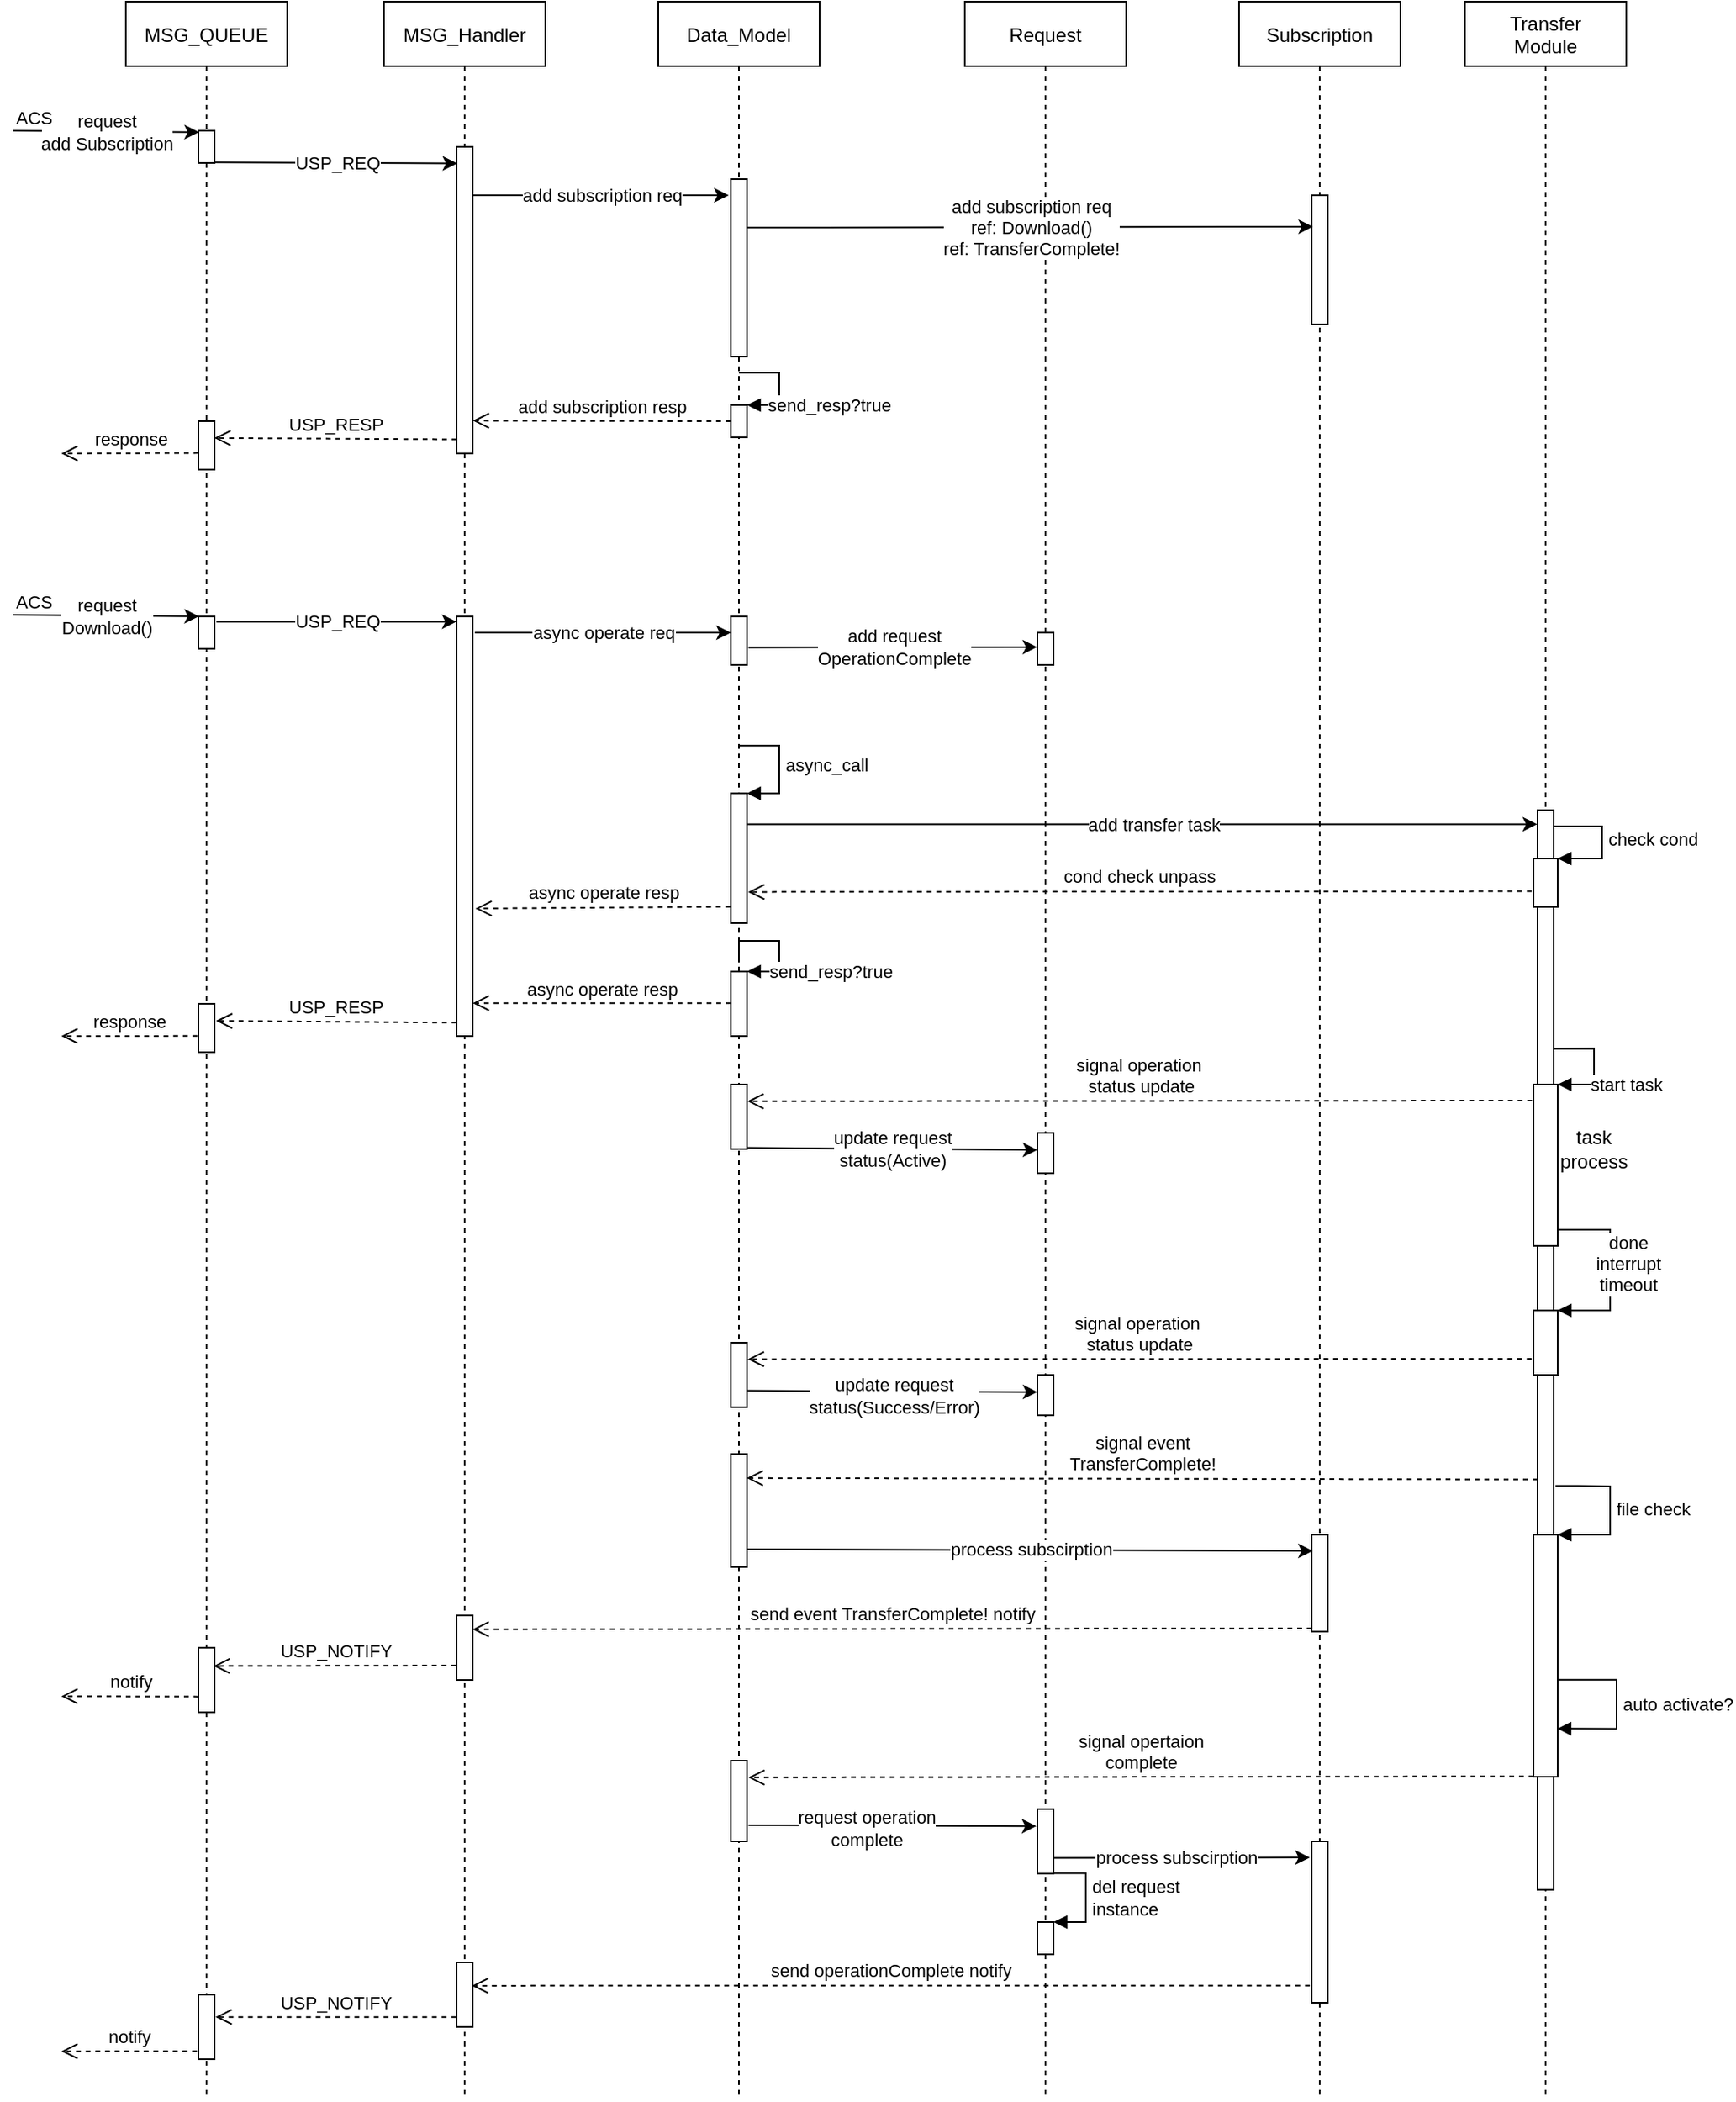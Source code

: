 <mxfile version="14.1.8" type="device" pages="2"><diagram id="kgpKYQtTHZ0yAKxKKP6v" name="Page-1"><mxGraphModel dx="1422" dy="762" grid="1" gridSize="5" guides="1" tooltips="1" connect="1" arrows="1" fold="1" page="1" pageScale="1" pageWidth="1100" pageHeight="850" background="none" math="0" shadow="0"><root><mxCell id="0"/><mxCell id="1" parent="0"/><mxCell id="3nuBFxr9cyL0pnOWT2aG-1" value="MSG_QUEUE" style="shape=umlLifeline;perimeter=lifelinePerimeter;container=1;collapsible=0;recursiveResize=0;rounded=0;shadow=0;strokeWidth=1;" parent="1" vertex="1"><mxGeometry x="100" y="20" width="100" height="1300" as="geometry"/></mxCell><mxCell id="3nuBFxr9cyL0pnOWT2aG-2" value="" style="points=[];perimeter=orthogonalPerimeter;rounded=0;shadow=0;strokeWidth=1;" parent="3nuBFxr9cyL0pnOWT2aG-1" vertex="1"><mxGeometry x="45" y="381" width="10" height="20" as="geometry"/></mxCell><mxCell id="XTg4wFsLAG9Y3bkzQXjr-33" value="" style="html=1;points=[];perimeter=orthogonalPerimeter;" parent="3nuBFxr9cyL0pnOWT2aG-1" vertex="1"><mxGeometry x="45" y="621" width="10" height="30" as="geometry"/></mxCell><mxCell id="XTg4wFsLAG9Y3bkzQXjr-71" value="" style="points=[];perimeter=orthogonalPerimeter;rounded=0;shadow=0;strokeWidth=1;" parent="3nuBFxr9cyL0pnOWT2aG-1" vertex="1"><mxGeometry x="45" y="80" width="10" height="20" as="geometry"/></mxCell><mxCell id="XTg4wFsLAG9Y3bkzQXjr-83" value="" style="html=1;points=[];perimeter=orthogonalPerimeter;" parent="3nuBFxr9cyL0pnOWT2aG-1" vertex="1"><mxGeometry x="45" y="260" width="10" height="30" as="geometry"/></mxCell><mxCell id="XTg4wFsLAG9Y3bkzQXjr-85" value="response" style="html=1;verticalAlign=bottom;endArrow=open;dashed=1;endSize=8;exitX=0;exitY=0.656;exitDx=0;exitDy=0;exitPerimeter=0;" parent="3nuBFxr9cyL0pnOWT2aG-1" source="XTg4wFsLAG9Y3bkzQXjr-83" edge="1"><mxGeometry relative="1" as="geometry"><mxPoint x="40" y="190" as="sourcePoint"/><mxPoint x="-40" y="280" as="targetPoint"/></mxGeometry></mxCell><mxCell id="XTg4wFsLAG9Y3bkzQXjr-103" value="" style="html=1;points=[];perimeter=orthogonalPerimeter;" parent="3nuBFxr9cyL0pnOWT2aG-1" vertex="1"><mxGeometry x="45" y="1020" width="10" height="40" as="geometry"/></mxCell><mxCell id="XTg4wFsLAG9Y3bkzQXjr-104" value="" style="html=1;points=[];perimeter=orthogonalPerimeter;" parent="3nuBFxr9cyL0pnOWT2aG-1" vertex="1"><mxGeometry x="45" y="1235" width="10" height="40" as="geometry"/></mxCell><mxCell id="3nuBFxr9cyL0pnOWT2aG-5" value="Data_Model" style="shape=umlLifeline;perimeter=lifelinePerimeter;container=1;collapsible=0;recursiveResize=0;rounded=0;shadow=0;strokeWidth=1;" parent="1" vertex="1"><mxGeometry x="430" y="20" width="100" height="1300" as="geometry"/></mxCell><mxCell id="3nuBFxr9cyL0pnOWT2aG-6" value="" style="points=[];perimeter=orthogonalPerimeter;rounded=0;shadow=0;strokeWidth=1;" parent="3nuBFxr9cyL0pnOWT2aG-5" vertex="1"><mxGeometry x="45" y="381" width="10" height="30" as="geometry"/></mxCell><mxCell id="XTg4wFsLAG9Y3bkzQXjr-21" value="" style="html=1;points=[];perimeter=orthogonalPerimeter;" parent="3nuBFxr9cyL0pnOWT2aG-5" vertex="1"><mxGeometry x="45" y="490.6" width="10" height="80.4" as="geometry"/></mxCell><mxCell id="XTg4wFsLAG9Y3bkzQXjr-22" value="async_call" style="edgeStyle=orthogonalEdgeStyle;html=1;align=left;spacingLeft=2;endArrow=block;rounded=0;entryX=1;entryY=0;exitX=0.502;exitY=0.368;exitDx=0;exitDy=0;exitPerimeter=0;" parent="3nuBFxr9cyL0pnOWT2aG-5" target="XTg4wFsLAG9Y3bkzQXjr-21" edge="1"><mxGeometry relative="1" as="geometry"><mxPoint x="50.2" y="461" as="sourcePoint"/><Array as="points"><mxPoint x="75" y="460.6"/><mxPoint x="75" y="490.6"/></Array></mxGeometry></mxCell><mxCell id="XTg4wFsLAG9Y3bkzQXjr-28" value="" style="html=1;points=[];perimeter=orthogonalPerimeter;" parent="3nuBFxr9cyL0pnOWT2aG-5" vertex="1"><mxGeometry x="45" y="601" width="10" height="40" as="geometry"/></mxCell><mxCell id="XTg4wFsLAG9Y3bkzQXjr-29" value="send_resp?true" style="edgeStyle=orthogonalEdgeStyle;html=1;align=left;spacingLeft=2;endArrow=block;rounded=0;entryX=1;entryY=0;exitX=0.5;exitY=0.458;exitDx=0;exitDy=0;exitPerimeter=0;" parent="3nuBFxr9cyL0pnOWT2aG-5" source="3nuBFxr9cyL0pnOWT2aG-5" target="XTg4wFsLAG9Y3bkzQXjr-28" edge="1"><mxGeometry x="0.732" relative="1" as="geometry"><mxPoint x="49.5" y="601" as="sourcePoint"/><Array as="points"><mxPoint x="75" y="582"/><mxPoint x="75" y="601"/></Array><mxPoint as="offset"/></mxGeometry></mxCell><mxCell id="XTg4wFsLAG9Y3bkzQXjr-51" value="" style="html=1;points=[];perimeter=orthogonalPerimeter;" parent="3nuBFxr9cyL0pnOWT2aG-5" vertex="1"><mxGeometry x="45" y="671" width="10" height="40" as="geometry"/></mxCell><mxCell id="XTg4wFsLAG9Y3bkzQXjr-60" value="" style="html=1;points=[];perimeter=orthogonalPerimeter;" parent="3nuBFxr9cyL0pnOWT2aG-5" vertex="1"><mxGeometry x="45" y="831" width="10" height="40" as="geometry"/></mxCell><mxCell id="XTg4wFsLAG9Y3bkzQXjr-77" value="" style="points=[];perimeter=orthogonalPerimeter;rounded=0;shadow=0;strokeWidth=1;" parent="3nuBFxr9cyL0pnOWT2aG-5" vertex="1"><mxGeometry x="45" y="110" width="10" height="110" as="geometry"/></mxCell><mxCell id="XTg4wFsLAG9Y3bkzQXjr-80" value="" style="html=1;points=[];perimeter=orthogonalPerimeter;" parent="3nuBFxr9cyL0pnOWT2aG-5" vertex="1"><mxGeometry x="45" y="250" width="10" height="20" as="geometry"/></mxCell><mxCell id="XTg4wFsLAG9Y3bkzQXjr-81" value="send_resp?true" style="edgeStyle=orthogonalEdgeStyle;html=1;align=left;spacingLeft=2;endArrow=block;rounded=0;entryX=1;entryY=0;" parent="3nuBFxr9cyL0pnOWT2aG-5" target="XTg4wFsLAG9Y3bkzQXjr-80" edge="1"><mxGeometry x="0.732" relative="1" as="geometry"><mxPoint x="50" y="230" as="sourcePoint"/><Array as="points"><mxPoint x="75" y="230"/><mxPoint x="75" y="250"/></Array><mxPoint as="offset"/></mxGeometry></mxCell><mxCell id="XTg4wFsLAG9Y3bkzQXjr-86" value="" style="html=1;points=[];perimeter=orthogonalPerimeter;" parent="3nuBFxr9cyL0pnOWT2aG-5" vertex="1"><mxGeometry x="45" y="900" width="10" height="70" as="geometry"/></mxCell><mxCell id="XTg4wFsLAG9Y3bkzQXjr-88" value="" style="html=1;points=[];perimeter=orthogonalPerimeter;" parent="3nuBFxr9cyL0pnOWT2aG-5" vertex="1"><mxGeometry x="45" y="1090" width="10" height="50" as="geometry"/></mxCell><mxCell id="XTg4wFsLAG9Y3bkzQXjr-1" value="Subscription" style="shape=umlLifeline;perimeter=lifelinePerimeter;container=1;collapsible=0;recursiveResize=0;rounded=0;shadow=0;strokeWidth=1;" parent="1" vertex="1"><mxGeometry x="790" y="20" width="100" height="1300" as="geometry"/></mxCell><mxCell id="XTg4wFsLAG9Y3bkzQXjr-67" value="" style="html=1;points=[];perimeter=orthogonalPerimeter;" parent="XTg4wFsLAG9Y3bkzQXjr-1" vertex="1"><mxGeometry x="45" y="120" width="10" height="80" as="geometry"/></mxCell><mxCell id="XTg4wFsLAG9Y3bkzQXjr-90" value="" style="html=1;points=[];perimeter=orthogonalPerimeter;" parent="XTg4wFsLAG9Y3bkzQXjr-1" vertex="1"><mxGeometry x="45" y="950" width="10" height="60" as="geometry"/></mxCell><mxCell id="XTg4wFsLAG9Y3bkzQXjr-91" value="" style="html=1;points=[];perimeter=orthogonalPerimeter;" parent="XTg4wFsLAG9Y3bkzQXjr-1" vertex="1"><mxGeometry x="45" y="1140" width="10" height="100" as="geometry"/></mxCell><mxCell id="XTg4wFsLAG9Y3bkzQXjr-3" value="MSG_Handler" style="shape=umlLifeline;perimeter=lifelinePerimeter;container=1;collapsible=0;recursiveResize=0;rounded=0;shadow=0;strokeWidth=1;" parent="1" vertex="1"><mxGeometry x="260" y="20" width="100" height="1300" as="geometry"/></mxCell><mxCell id="XTg4wFsLAG9Y3bkzQXjr-4" value="" style="points=[];perimeter=orthogonalPerimeter;rounded=0;shadow=0;strokeWidth=1;" parent="XTg4wFsLAG9Y3bkzQXjr-3" vertex="1"><mxGeometry x="45" y="381" width="10" height="260" as="geometry"/></mxCell><mxCell id="XTg4wFsLAG9Y3bkzQXjr-74" value="" style="points=[];perimeter=orthogonalPerimeter;rounded=0;shadow=0;strokeWidth=1;" parent="XTg4wFsLAG9Y3bkzQXjr-3" vertex="1"><mxGeometry x="45" y="90" width="10" height="190" as="geometry"/></mxCell><mxCell id="XTg4wFsLAG9Y3bkzQXjr-102" value="" style="html=1;points=[];perimeter=orthogonalPerimeter;" parent="XTg4wFsLAG9Y3bkzQXjr-3" vertex="1"><mxGeometry x="45" y="1000" width="10" height="40" as="geometry"/></mxCell><mxCell id="XTg4wFsLAG9Y3bkzQXjr-108" value="" style="html=1;points=[];perimeter=orthogonalPerimeter;" parent="XTg4wFsLAG9Y3bkzQXjr-3" vertex="1"><mxGeometry x="45" y="1215" width="10" height="40" as="geometry"/></mxCell><mxCell id="XTg4wFsLAG9Y3bkzQXjr-7" value="" style="endArrow=classic;html=1;entryX=0.033;entryY=-0.004;entryDx=0;entryDy=0;entryPerimeter=0;" parent="1" target="3nuBFxr9cyL0pnOWT2aG-2" edge="1"><mxGeometry relative="1" as="geometry"><mxPoint x="30" y="400" as="sourcePoint"/><mxPoint x="140" y="401" as="targetPoint"/></mxGeometry></mxCell><mxCell id="XTg4wFsLAG9Y3bkzQXjr-8" value="request&lt;br&gt;Download()" style="edgeLabel;resizable=0;html=1;align=center;verticalAlign=middle;" parent="XTg4wFsLAG9Y3bkzQXjr-7" connectable="0" vertex="1"><mxGeometry relative="1" as="geometry"/></mxCell><mxCell id="XTg4wFsLAG9Y3bkzQXjr-9" value="ACS" style="edgeLabel;resizable=0;html=1;align=left;verticalAlign=bottom;" parent="XTg4wFsLAG9Y3bkzQXjr-7" connectable="0" vertex="1"><mxGeometry x="-1" relative="1" as="geometry"/></mxCell><mxCell id="XTg4wFsLAG9Y3bkzQXjr-10" value="" style="endArrow=classic;html=1;exitX=1.111;exitY=0.161;exitDx=0;exitDy=0;exitPerimeter=0;" parent="1" source="3nuBFxr9cyL0pnOWT2aG-2" target="XTg4wFsLAG9Y3bkzQXjr-4" edge="1"><mxGeometry relative="1" as="geometry"><mxPoint x="160" y="431" as="sourcePoint"/><mxPoint x="250" y="431" as="targetPoint"/></mxGeometry></mxCell><mxCell id="XTg4wFsLAG9Y3bkzQXjr-11" value="USP_REQ" style="edgeLabel;resizable=0;html=1;align=center;verticalAlign=middle;" parent="XTg4wFsLAG9Y3bkzQXjr-10" connectable="0" vertex="1"><mxGeometry relative="1" as="geometry"/></mxCell><mxCell id="XTg4wFsLAG9Y3bkzQXjr-14" value="" style="endArrow=classic;html=1;exitX=1.133;exitY=0.142;exitDx=0;exitDy=0;exitPerimeter=0;" parent="1" edge="1"><mxGeometry relative="1" as="geometry"><mxPoint x="316.33" y="411" as="sourcePoint"/><mxPoint x="475" y="411" as="targetPoint"/></mxGeometry></mxCell><mxCell id="XTg4wFsLAG9Y3bkzQXjr-15" value="async operate req" style="edgeLabel;resizable=0;html=1;align=center;verticalAlign=middle;" parent="XTg4wFsLAG9Y3bkzQXjr-14" connectable="0" vertex="1"><mxGeometry relative="1" as="geometry"/></mxCell><mxCell id="XTg4wFsLAG9Y3bkzQXjr-16" value="Request" style="shape=umlLifeline;perimeter=lifelinePerimeter;container=1;collapsible=0;recursiveResize=0;rounded=0;shadow=0;strokeWidth=1;" parent="1" vertex="1"><mxGeometry x="620" y="20" width="100" height="1300" as="geometry"/></mxCell><mxCell id="XTg4wFsLAG9Y3bkzQXjr-17" value="" style="points=[];perimeter=orthogonalPerimeter;rounded=0;shadow=0;strokeWidth=1;" parent="XTg4wFsLAG9Y3bkzQXjr-16" vertex="1"><mxGeometry x="45" y="391" width="10" height="20" as="geometry"/></mxCell><mxCell id="XTg4wFsLAG9Y3bkzQXjr-45" value="" style="html=1;points=[];perimeter=orthogonalPerimeter;" parent="XTg4wFsLAG9Y3bkzQXjr-16" vertex="1"><mxGeometry x="45" y="701" width="10" height="25" as="geometry"/></mxCell><mxCell id="XTg4wFsLAG9Y3bkzQXjr-61" value="" style="html=1;points=[];perimeter=orthogonalPerimeter;" parent="XTg4wFsLAG9Y3bkzQXjr-16" vertex="1"><mxGeometry x="45" y="851" width="10" height="25" as="geometry"/></mxCell><mxCell id="XTg4wFsLAG9Y3bkzQXjr-92" value="" style="html=1;points=[];perimeter=orthogonalPerimeter;" parent="XTg4wFsLAG9Y3bkzQXjr-16" vertex="1"><mxGeometry x="45" y="1120" width="10" height="40" as="geometry"/></mxCell><mxCell id="XTg4wFsLAG9Y3bkzQXjr-99" value="" style="html=1;points=[];perimeter=orthogonalPerimeter;" parent="XTg4wFsLAG9Y3bkzQXjr-16" vertex="1"><mxGeometry x="45" y="1190" width="10" height="20" as="geometry"/></mxCell><mxCell id="XTg4wFsLAG9Y3bkzQXjr-100" value="del request&lt;br&gt;instance" style="edgeStyle=orthogonalEdgeStyle;html=1;align=left;spacingLeft=2;endArrow=block;rounded=0;entryX=1;entryY=0;exitX=1.04;exitY=0.995;exitDx=0;exitDy=0;exitPerimeter=0;" parent="XTg4wFsLAG9Y3bkzQXjr-16" source="XTg4wFsLAG9Y3bkzQXjr-92" target="XTg4wFsLAG9Y3bkzQXjr-99" edge="1"><mxGeometry relative="1" as="geometry"><mxPoint x="50" y="1170" as="sourcePoint"/><Array as="points"><mxPoint x="75" y="1160"/><mxPoint x="75" y="1190"/></Array></mxGeometry></mxCell><mxCell id="XTg4wFsLAG9Y3bkzQXjr-18" value="" style="endArrow=classic;html=1;exitX=1.083;exitY=0.641;exitDx=0;exitDy=0;exitPerimeter=0;entryX=-0.013;entryY=0.447;entryDx=0;entryDy=0;entryPerimeter=0;" parent="1" source="3nuBFxr9cyL0pnOWT2aG-6" target="XTg4wFsLAG9Y3bkzQXjr-17" edge="1"><mxGeometry relative="1" as="geometry"><mxPoint x="790" y="421" as="sourcePoint"/><mxPoint x="930" y="420" as="targetPoint"/></mxGeometry></mxCell><mxCell id="XTg4wFsLAG9Y3bkzQXjr-19" value="add request&lt;br&gt;OperationComplete" style="edgeLabel;resizable=0;html=1;align=center;verticalAlign=middle;" parent="XTg4wFsLAG9Y3bkzQXjr-18" connectable="0" vertex="1"><mxGeometry relative="1" as="geometry"/></mxCell><mxCell id="XTg4wFsLAG9Y3bkzQXjr-23" value="Transfer&#10;Module" style="shape=umlLifeline;perimeter=lifelinePerimeter;container=1;collapsible=0;recursiveResize=0;rounded=0;shadow=0;strokeWidth=1;" parent="1" vertex="1"><mxGeometry x="930" y="20" width="100" height="1300" as="geometry"/></mxCell><mxCell id="XTg4wFsLAG9Y3bkzQXjr-24" value="" style="points=[];perimeter=orthogonalPerimeter;rounded=0;shadow=0;strokeWidth=1;" parent="XTg4wFsLAG9Y3bkzQXjr-23" vertex="1"><mxGeometry x="45" y="501" width="10" height="669" as="geometry"/></mxCell><mxCell id="XTg4wFsLAG9Y3bkzQXjr-37" value="" style="html=1;points=[];perimeter=orthogonalPerimeter;" parent="XTg4wFsLAG9Y3bkzQXjr-23" vertex="1"><mxGeometry x="42.5" y="531" width="15" height="30" as="geometry"/></mxCell><mxCell id="XTg4wFsLAG9Y3bkzQXjr-38" value="check cond" style="edgeStyle=orthogonalEdgeStyle;html=1;align=left;spacingLeft=2;endArrow=block;rounded=0;entryX=1;entryY=0;exitX=0.996;exitY=0.017;exitDx=0;exitDy=0;exitPerimeter=0;" parent="XTg4wFsLAG9Y3bkzQXjr-23" source="XTg4wFsLAG9Y3bkzQXjr-24" target="XTg4wFsLAG9Y3bkzQXjr-37" edge="1"><mxGeometry relative="1" as="geometry"><mxPoint x="58" y="511" as="sourcePoint"/><Array as="points"><mxPoint x="85" y="511"/><mxPoint x="85" y="531"/></Array></mxGeometry></mxCell><mxCell id="XTg4wFsLAG9Y3bkzQXjr-49" value="" style="html=1;points=[];perimeter=orthogonalPerimeter;" parent="XTg4wFsLAG9Y3bkzQXjr-23" vertex="1"><mxGeometry x="42.5" y="671" width="15" height="100" as="geometry"/></mxCell><mxCell id="XTg4wFsLAG9Y3bkzQXjr-50" value="start task" style="edgeStyle=orthogonalEdgeStyle;html=1;align=left;spacingLeft=2;endArrow=block;rounded=0;entryX=1;entryY=0;exitX=1.036;exitY=0.221;exitDx=0;exitDy=0;exitPerimeter=0;" parent="XTg4wFsLAG9Y3bkzQXjr-23" source="XTg4wFsLAG9Y3bkzQXjr-24" target="XTg4wFsLAG9Y3bkzQXjr-49" edge="1"><mxGeometry x="0.528" relative="1" as="geometry"><mxPoint x="53" y="581" as="sourcePoint"/><Array as="points"><mxPoint x="80" y="649"/><mxPoint x="80" y="671"/></Array><mxPoint as="offset"/></mxGeometry></mxCell><mxCell id="XTg4wFsLAG9Y3bkzQXjr-58" value="" style="html=1;points=[];perimeter=orthogonalPerimeter;" parent="XTg4wFsLAG9Y3bkzQXjr-23" vertex="1"><mxGeometry x="42.5" y="811" width="15" height="40" as="geometry"/></mxCell><mxCell id="XTg4wFsLAG9Y3bkzQXjr-59" value="done&lt;br&gt;interrupt&lt;br&gt;timeout" style="edgeStyle=orthogonalEdgeStyle;html=1;align=center;spacingLeft=2;endArrow=block;rounded=0;entryX=1;entryY=0;" parent="XTg4wFsLAG9Y3bkzQXjr-23" target="XTg4wFsLAG9Y3bkzQXjr-58" edge="1"><mxGeometry x="-0.078" y="10" relative="1" as="geometry"><mxPoint x="58" y="761" as="sourcePoint"/><Array as="points"><mxPoint x="58" y="761"/><mxPoint x="90" y="761"/><mxPoint x="90" y="811"/></Array><mxPoint as="offset"/></mxGeometry></mxCell><mxCell id="XTg4wFsLAG9Y3bkzQXjr-65" value="" style="html=1;points=[];perimeter=orthogonalPerimeter;" parent="XTg4wFsLAG9Y3bkzQXjr-23" vertex="1"><mxGeometry x="42.5" y="950" width="15" height="150" as="geometry"/></mxCell><mxCell id="XTg4wFsLAG9Y3bkzQXjr-66" value="file check" style="edgeStyle=orthogonalEdgeStyle;html=1;align=left;spacingLeft=2;endArrow=block;rounded=0;entryX=1;entryY=0;exitX=1.111;exitY=0.626;exitDx=0;exitDy=0;exitPerimeter=0;" parent="XTg4wFsLAG9Y3bkzQXjr-23" source="XTg4wFsLAG9Y3bkzQXjr-24" target="XTg4wFsLAG9Y3bkzQXjr-65" edge="1"><mxGeometry relative="1" as="geometry"><mxPoint x="58" y="881" as="sourcePoint"/><Array as="points"><mxPoint x="70" y="920"/><mxPoint x="90" y="920"/><mxPoint x="90" y="950"/></Array></mxGeometry></mxCell><mxCell id="XTg4wFsLAG9Y3bkzQXjr-116" value="auto activate?" style="edgeStyle=orthogonalEdgeStyle;html=1;align=left;spacingLeft=2;endArrow=block;rounded=0;entryX=0.987;entryY=0.801;exitX=1;exitY=0.599;exitDx=0;exitDy=0;exitPerimeter=0;entryDx=0;entryDy=0;entryPerimeter=0;" parent="XTg4wFsLAG9Y3bkzQXjr-23" source="XTg4wFsLAG9Y3bkzQXjr-65" target="XTg4wFsLAG9Y3bkzQXjr-65" edge="1"><mxGeometry relative="1" as="geometry"><mxPoint x="60.0" y="1040.004" as="sourcePoint"/><Array as="points"><mxPoint x="94" y="1040"/><mxPoint x="94" y="1070"/></Array><mxPoint x="61.39" y="1070.21" as="targetPoint"/></mxGeometry></mxCell><mxCell id="XTg4wFsLAG9Y3bkzQXjr-25" style="edgeStyle=orthogonalEdgeStyle;rounded=0;orthogonalLoop=1;jettySize=auto;html=1;entryX=-0.019;entryY=0.013;entryDx=0;entryDy=0;entryPerimeter=0;" parent="1" source="XTg4wFsLAG9Y3bkzQXjr-21" target="XTg4wFsLAG9Y3bkzQXjr-24" edge="1"><mxGeometry relative="1" as="geometry"><mxPoint x="910" y="520" as="targetPoint"/><Array as="points"><mxPoint x="960" y="530"/></Array></mxGeometry></mxCell><mxCell id="XTg4wFsLAG9Y3bkzQXjr-26" value="add transfer task" style="edgeLabel;html=1;align=center;verticalAlign=middle;resizable=0;points=[];" parent="XTg4wFsLAG9Y3bkzQXjr-25" vertex="1" connectable="0"><mxGeometry x="0.0" y="-55" relative="1" as="geometry"><mxPoint x="7.09" y="-55" as="offset"/></mxGeometry></mxCell><mxCell id="XTg4wFsLAG9Y3bkzQXjr-31" value="async operate resp" style="html=1;verticalAlign=bottom;endArrow=open;dashed=1;endSize=8;exitX=-0.003;exitY=0.49;exitDx=0;exitDy=0;exitPerimeter=0;" parent="1" source="XTg4wFsLAG9Y3bkzQXjr-28" target="XTg4wFsLAG9Y3bkzQXjr-4" edge="1"><mxGeometry relative="1" as="geometry"><mxPoint x="450" y="631" as="sourcePoint"/><mxPoint x="370" y="631" as="targetPoint"/><Array as="points"/></mxGeometry></mxCell><mxCell id="XTg4wFsLAG9Y3bkzQXjr-32" value="USP_RESP" style="html=1;verticalAlign=bottom;endArrow=open;dashed=1;endSize=8;entryX=1.086;entryY=0.352;entryDx=0;entryDy=0;entryPerimeter=0;exitX=-0.01;exitY=0.968;exitDx=0;exitDy=0;exitPerimeter=0;" parent="1" source="XTg4wFsLAG9Y3bkzQXjr-4" target="XTg4wFsLAG9Y3bkzQXjr-33" edge="1"><mxGeometry relative="1" as="geometry"><mxPoint x="300" y="682" as="sourcePoint"/><mxPoint x="200" y="651" as="targetPoint"/></mxGeometry></mxCell><mxCell id="XTg4wFsLAG9Y3bkzQXjr-34" value="response" style="html=1;verticalAlign=bottom;endArrow=open;dashed=1;endSize=8;exitX=-0.065;exitY=0.664;exitDx=0;exitDy=0;exitPerimeter=0;" parent="1" source="XTg4wFsLAG9Y3bkzQXjr-33" edge="1"><mxGeometry relative="1" as="geometry"><mxPoint x="140" y="571" as="sourcePoint"/><mxPoint x="60" y="661" as="targetPoint"/></mxGeometry></mxCell><mxCell id="XTg4wFsLAG9Y3bkzQXjr-41" value="cond check unpass" style="html=1;verticalAlign=bottom;endArrow=open;dashed=1;endSize=8;exitX=-0.075;exitY=0.676;exitDx=0;exitDy=0;exitPerimeter=0;entryX=1.067;entryY=0.76;entryDx=0;entryDy=0;entryPerimeter=0;" parent="1" source="XTg4wFsLAG9Y3bkzQXjr-37" target="XTg4wFsLAG9Y3bkzQXjr-21" edge="1"><mxGeometry relative="1" as="geometry"><mxPoint x="900" y="571" as="sourcePoint"/><mxPoint x="820" y="571" as="targetPoint"/></mxGeometry></mxCell><mxCell id="XTg4wFsLAG9Y3bkzQXjr-42" value="async operate resp" style="html=1;verticalAlign=bottom;endArrow=open;dashed=1;endSize=8;exitX=-0.029;exitY=0.874;exitDx=0;exitDy=0;exitPerimeter=0;entryX=1.167;entryY=0.696;entryDx=0;entryDy=0;entryPerimeter=0;" parent="1" source="XTg4wFsLAG9Y3bkzQXjr-21" target="XTg4wFsLAG9Y3bkzQXjr-4" edge="1"><mxGeometry relative="1" as="geometry"><mxPoint x="469.97" y="581" as="sourcePoint"/><mxPoint x="320" y="581" as="targetPoint"/><Array as="points"/></mxGeometry></mxCell><mxCell id="XTg4wFsLAG9Y3bkzQXjr-46" value="&lt;span style=&quot;text-align: left&quot;&gt;signal operation&amp;nbsp;&lt;/span&gt;&lt;br style=&quot;text-align: left&quot;&gt;&lt;span style=&quot;text-align: left&quot;&gt;status update&lt;/span&gt;" style="html=1;verticalAlign=bottom;endArrow=open;dashed=1;endSize=8;exitX=-0.056;exitY=0.1;exitDx=0;exitDy=0;exitPerimeter=0;entryX=1.017;entryY=0.26;entryDx=0;entryDy=0;entryPerimeter=0;" parent="1" source="XTg4wFsLAG9Y3bkzQXjr-49" target="XTg4wFsLAG9Y3bkzQXjr-51" edge="1"><mxGeometry relative="1" as="geometry"><mxPoint x="1002.545" y="631.095" as="sourcePoint"/><mxPoint x="750" y="631" as="targetPoint"/></mxGeometry></mxCell><mxCell id="XTg4wFsLAG9Y3bkzQXjr-52" value="" style="endArrow=classic;html=1;exitX=0.981;exitY=0.981;exitDx=0;exitDy=0;exitPerimeter=0;entryX=0;entryY=0.424;entryDx=0;entryDy=0;entryPerimeter=0;" parent="1" source="XTg4wFsLAG9Y3bkzQXjr-51" target="XTg4wFsLAG9Y3bkzQXjr-45" edge="1"><mxGeometry relative="1" as="geometry"><mxPoint x="720" y="651" as="sourcePoint"/><mxPoint x="820" y="651" as="targetPoint"/></mxGeometry></mxCell><mxCell id="XTg4wFsLAG9Y3bkzQXjr-53" value="update request&lt;br&gt;status(Active)" style="edgeLabel;resizable=0;html=1;align=center;verticalAlign=middle;" parent="XTg4wFsLAG9Y3bkzQXjr-52" connectable="0" vertex="1"><mxGeometry relative="1" as="geometry"/></mxCell><mxCell id="XTg4wFsLAG9Y3bkzQXjr-57" value="task process" style="text;html=1;strokeColor=none;fillColor=none;align=center;verticalAlign=middle;whiteSpace=wrap;rounded=0;" parent="1" vertex="1"><mxGeometry x="990" y="721" width="40" height="20" as="geometry"/></mxCell><mxCell id="XTg4wFsLAG9Y3bkzQXjr-64" value="&lt;span style=&quot;text-align: left&quot;&gt;signal operation&amp;nbsp;&lt;/span&gt;&lt;br style=&quot;text-align: left&quot;&gt;&lt;span style=&quot;text-align: left&quot;&gt;status update&lt;/span&gt;" style="html=1;verticalAlign=bottom;endArrow=open;dashed=1;endSize=8;exitX=-0.078;exitY=0.75;exitDx=0;exitDy=0;exitPerimeter=0;entryX=1.046;entryY=0.255;entryDx=0;entryDy=0;entryPerimeter=0;" parent="1" source="XTg4wFsLAG9Y3bkzQXjr-58" target="XTg4wFsLAG9Y3bkzQXjr-60" edge="1"><mxGeometry relative="1" as="geometry"><mxPoint x="996.49" y="851" as="sourcePoint"/><mxPoint x="680" y="851.4" as="targetPoint"/></mxGeometry></mxCell><mxCell id="XTg4wFsLAG9Y3bkzQXjr-62" value="" style="endArrow=classic;html=1;exitX=1.017;exitY=0.743;exitDx=0;exitDy=0;exitPerimeter=0;entryX=0;entryY=0.424;entryDx=0;entryDy=0;entryPerimeter=0;" parent="1" source="XTg4wFsLAG9Y3bkzQXjr-60" target="XTg4wFsLAG9Y3bkzQXjr-61" edge="1"><mxGeometry relative="1" as="geometry"><mxPoint x="494.81" y="880.24" as="sourcePoint"/><mxPoint x="630" y="801" as="targetPoint"/></mxGeometry></mxCell><mxCell id="XTg4wFsLAG9Y3bkzQXjr-63" value="update request&lt;br&gt;status(Success/Error)" style="edgeLabel;resizable=0;html=1;align=center;verticalAlign=middle;" parent="XTg4wFsLAG9Y3bkzQXjr-62" connectable="0" vertex="1"><mxGeometry relative="1" as="geometry"><mxPoint x="0.37" y="2.58" as="offset"/></mxGeometry></mxCell><mxCell id="XTg4wFsLAG9Y3bkzQXjr-68" value="" style="endArrow=classic;html=1;entryX=0.033;entryY=-0.004;entryDx=0;entryDy=0;entryPerimeter=0;" parent="1" edge="1"><mxGeometry relative="1" as="geometry"><mxPoint x="30" y="100" as="sourcePoint"/><mxPoint x="145.33" y="100.92" as="targetPoint"/></mxGeometry></mxCell><mxCell id="XTg4wFsLAG9Y3bkzQXjr-69" value="request&lt;br&gt;add Subscription" style="edgeLabel;resizable=0;html=1;align=center;verticalAlign=middle;" parent="XTg4wFsLAG9Y3bkzQXjr-68" connectable="0" vertex="1"><mxGeometry relative="1" as="geometry"/></mxCell><mxCell id="XTg4wFsLAG9Y3bkzQXjr-70" value="ACS" style="edgeLabel;resizable=0;html=1;align=left;verticalAlign=bottom;" parent="XTg4wFsLAG9Y3bkzQXjr-68" connectable="0" vertex="1"><mxGeometry x="-1" relative="1" as="geometry"/></mxCell><mxCell id="XTg4wFsLAG9Y3bkzQXjr-72" value="" style="endArrow=classic;html=1;exitX=1.033;exitY=0.983;exitDx=0;exitDy=0;exitPerimeter=0;entryX=0.04;entryY=0.054;entryDx=0;entryDy=0;entryPerimeter=0;" parent="1" source="XTg4wFsLAG9Y3bkzQXjr-71" target="XTg4wFsLAG9Y3bkzQXjr-74" edge="1"><mxGeometry relative="1" as="geometry"><mxPoint x="150.0" y="120" as="sourcePoint"/><mxPoint x="298.89" y="120" as="targetPoint"/></mxGeometry></mxCell><mxCell id="XTg4wFsLAG9Y3bkzQXjr-73" value="USP_REQ" style="edgeLabel;resizable=0;html=1;align=center;verticalAlign=middle;" parent="XTg4wFsLAG9Y3bkzQXjr-72" connectable="0" vertex="1"><mxGeometry relative="1" as="geometry"/></mxCell><mxCell id="XTg4wFsLAG9Y3bkzQXjr-75" value="" style="endArrow=classic;html=1;exitX=1.133;exitY=0.142;exitDx=0;exitDy=0;exitPerimeter=0;" parent="1" edge="1"><mxGeometry relative="1" as="geometry"><mxPoint x="315.0" y="140" as="sourcePoint"/><mxPoint x="473.67" y="140" as="targetPoint"/></mxGeometry></mxCell><mxCell id="XTg4wFsLAG9Y3bkzQXjr-76" value="add subscription req" style="edgeLabel;resizable=0;html=1;align=center;verticalAlign=middle;" parent="XTg4wFsLAG9Y3bkzQXjr-75" connectable="0" vertex="1"><mxGeometry relative="1" as="geometry"/></mxCell><mxCell id="XTg4wFsLAG9Y3bkzQXjr-78" value="" style="endArrow=classic;html=1;entryX=0.08;entryY=0.243;entryDx=0;entryDy=0;entryPerimeter=0;exitX=1.035;exitY=0.273;exitDx=0;exitDy=0;exitPerimeter=0;" parent="1" source="XTg4wFsLAG9Y3bkzQXjr-77" target="XTg4wFsLAG9Y3bkzQXjr-67" edge="1"><mxGeometry relative="1" as="geometry"><mxPoint x="490" y="160" as="sourcePoint"/><mxPoint x="590" y="160" as="targetPoint"/></mxGeometry></mxCell><mxCell id="XTg4wFsLAG9Y3bkzQXjr-79" value="add subscription req&lt;br&gt;ref: Download()&lt;br&gt;ref: TransferComplete!" style="edgeLabel;resizable=0;html=1;align=center;verticalAlign=middle;" parent="XTg4wFsLAG9Y3bkzQXjr-78" connectable="0" vertex="1"><mxGeometry relative="1" as="geometry"/></mxCell><mxCell id="XTg4wFsLAG9Y3bkzQXjr-82" value="add subscription resp" style="html=1;verticalAlign=bottom;endArrow=open;dashed=1;endSize=8;entryX=1.003;entryY=0.893;entryDx=0;entryDy=0;entryPerimeter=0;exitX=-0.013;exitY=0.503;exitDx=0;exitDy=0;exitPerimeter=0;" parent="1" source="XTg4wFsLAG9Y3bkzQXjr-80" target="XTg4wFsLAG9Y3bkzQXjr-74" edge="1"><mxGeometry relative="1" as="geometry"><mxPoint x="480" y="280" as="sourcePoint"/><mxPoint x="320" y="280.0" as="targetPoint"/><Array as="points"/></mxGeometry></mxCell><mxCell id="XTg4wFsLAG9Y3bkzQXjr-84" value="USP_RESP" style="html=1;verticalAlign=bottom;endArrow=open;dashed=1;endSize=8;entryX=0.981;entryY=0.347;entryDx=0;entryDy=0;entryPerimeter=0;exitX=-0.003;exitY=0.954;exitDx=0;exitDy=0;exitPerimeter=0;" parent="1" source="XTg4wFsLAG9Y3bkzQXjr-74" target="XTg4wFsLAG9Y3bkzQXjr-83" edge="1"><mxGeometry relative="1" as="geometry"><mxPoint x="304.9" y="291.68" as="sourcePoint"/><mxPoint x="200" y="290" as="targetPoint"/></mxGeometry></mxCell><mxCell id="XTg4wFsLAG9Y3bkzQXjr-87" value="&lt;span style=&quot;text-align: left&quot;&gt;signal event&lt;/span&gt;&lt;br style=&quot;text-align: left&quot;&gt;&lt;span style=&quot;text-align: left&quot;&gt;TransferComplete!&lt;/span&gt;" style="html=1;verticalAlign=bottom;endArrow=open;dashed=1;endSize=8;exitX=0;exitY=0.62;exitDx=0;exitDy=0;exitPerimeter=0;entryX=0.981;entryY=0.213;entryDx=0;entryDy=0;entryPerimeter=0;" parent="1" source="XTg4wFsLAG9Y3bkzQXjr-24" target="XTg4wFsLAG9Y3bkzQXjr-86" edge="1"><mxGeometry relative="1" as="geometry"><mxPoint x="974" y="950" as="sourcePoint"/><mxPoint x="485" y="953" as="targetPoint"/></mxGeometry></mxCell><mxCell id="XTg4wFsLAG9Y3bkzQXjr-89" value="&lt;span style=&quot;text-align: left&quot;&gt;signal opertaion &lt;br&gt;complete&lt;br&gt;&lt;/span&gt;" style="html=1;verticalAlign=bottom;endArrow=open;dashed=1;endSize=8;exitX=-0.001;exitY=0.998;exitDx=0;exitDy=0;exitPerimeter=0;entryX=1.074;entryY=0.208;entryDx=0;entryDy=0;entryPerimeter=0;" parent="1" source="XTg4wFsLAG9Y3bkzQXjr-65" target="XTg4wFsLAG9Y3bkzQXjr-88" edge="1"><mxGeometry relative="1" as="geometry"><mxPoint x="1001.33" y="1010" as="sourcePoint"/><mxPoint x="680" y="1000.4" as="targetPoint"/></mxGeometry></mxCell><mxCell id="XTg4wFsLAG9Y3bkzQXjr-95" value="" style="endArrow=classic;html=1;entryX=-0.061;entryY=0.265;entryDx=0;entryDy=0;entryPerimeter=0;exitX=1.086;exitY=0.8;exitDx=0;exitDy=0;exitPerimeter=0;" parent="1" source="XTg4wFsLAG9Y3bkzQXjr-88" target="XTg4wFsLAG9Y3bkzQXjr-92" edge="1"><mxGeometry width="50" height="50" relative="1" as="geometry"><mxPoint x="500" y="1151" as="sourcePoint"/><mxPoint x="663" y="1146" as="targetPoint"/></mxGeometry></mxCell><mxCell id="XTg4wFsLAG9Y3bkzQXjr-97" value="request operation&lt;br&gt;complete" style="edgeLabel;html=1;align=center;verticalAlign=middle;resizable=0;points=[];" parent="XTg4wFsLAG9Y3bkzQXjr-95" vertex="1" connectable="0"><mxGeometry x="-0.185" y="-2" relative="1" as="geometry"><mxPoint as="offset"/></mxGeometry></mxCell><mxCell id="XTg4wFsLAG9Y3bkzQXjr-96" value="" style="endArrow=classic;html=1;exitX=0.955;exitY=0.756;exitDx=0;exitDy=0;exitPerimeter=0;entryX=-0.114;entryY=0.1;entryDx=0;entryDy=0;entryPerimeter=0;" parent="1" source="XTg4wFsLAG9Y3bkzQXjr-92" target="XTg4wFsLAG9Y3bkzQXjr-91" edge="1"><mxGeometry width="50" height="50" relative="1" as="geometry"><mxPoint x="650.0" y="1170" as="sourcePoint"/><mxPoint x="820" y="1171" as="targetPoint"/></mxGeometry></mxCell><mxCell id="XTg4wFsLAG9Y3bkzQXjr-98" value="process subscirption" style="edgeLabel;html=1;align=center;verticalAlign=middle;resizable=0;points=[];" parent="XTg4wFsLAG9Y3bkzQXjr-96" vertex="1" connectable="0"><mxGeometry x="-0.048" relative="1" as="geometry"><mxPoint as="offset"/></mxGeometry></mxCell><mxCell id="XTg4wFsLAG9Y3bkzQXjr-101" value="send event TransferComplete! notify" style="html=1;verticalAlign=bottom;endArrow=open;dashed=1;endSize=8;exitX=0;exitY=0.967;exitDx=0;exitDy=0;exitPerimeter=0;entryX=0.987;entryY=0.215;entryDx=0;entryDy=0;entryPerimeter=0;" parent="1" source="XTg4wFsLAG9Y3bkzQXjr-90" target="XTg4wFsLAG9Y3bkzQXjr-102" edge="1"><mxGeometry relative="1" as="geometry"><mxPoint x="490" y="1100" as="sourcePoint"/><mxPoint x="310" y="1074" as="targetPoint"/></mxGeometry></mxCell><mxCell id="XTg4wFsLAG9Y3bkzQXjr-105" value="USP_NOTIFY" style="html=1;verticalAlign=bottom;endArrow=open;dashed=1;endSize=8;entryX=0.933;entryY=0.283;entryDx=0;entryDy=0;entryPerimeter=0;exitX=-0.033;exitY=0.775;exitDx=0;exitDy=0;exitPerimeter=0;" parent="1" source="XTg4wFsLAG9Y3bkzQXjr-102" target="XTg4wFsLAG9Y3bkzQXjr-103" edge="1"><mxGeometry relative="1" as="geometry"><mxPoint x="304.04" y="1031.12" as="sourcePoint"/><mxPoint x="155.0" y="1030" as="targetPoint"/></mxGeometry></mxCell><mxCell id="XTg4wFsLAG9Y3bkzQXjr-106" value="notify" style="html=1;verticalAlign=bottom;endArrow=open;dashed=1;endSize=8;exitX=0;exitY=0.758;exitDx=0;exitDy=0;exitPerimeter=0;" parent="1" source="XTg4wFsLAG9Y3bkzQXjr-103" edge="1"><mxGeometry relative="1" as="geometry"><mxPoint x="144.35" y="1070" as="sourcePoint"/><mxPoint x="60" y="1070.08" as="targetPoint"/></mxGeometry></mxCell><mxCell id="XTg4wFsLAG9Y3bkzQXjr-107" value="notify" style="html=1;verticalAlign=bottom;endArrow=open;dashed=1;endSize=8;exitX=-0.086;exitY=0.875;exitDx=0;exitDy=0;exitPerimeter=0;" parent="1" source="XTg4wFsLAG9Y3bkzQXjr-104" edge="1"><mxGeometry relative="1" as="geometry"><mxPoint x="144.35" y="1290" as="sourcePoint"/><mxPoint x="60" y="1290.08" as="targetPoint"/></mxGeometry></mxCell><mxCell id="XTg4wFsLAG9Y3bkzQXjr-109" value="USP_NOTIFY" style="html=1;verticalAlign=bottom;endArrow=open;dashed=1;endSize=8;entryX=1.057;entryY=0.346;entryDx=0;entryDy=0;entryPerimeter=0;exitX=-0.029;exitY=0.846;exitDx=0;exitDy=0;exitPerimeter=0;" parent="1" source="XTg4wFsLAG9Y3bkzQXjr-108" target="XTg4wFsLAG9Y3bkzQXjr-104" edge="1"><mxGeometry relative="1" as="geometry"><mxPoint x="300.34" y="1210" as="sourcePoint"/><mxPoint x="150.0" y="1210.32" as="targetPoint"/></mxGeometry></mxCell><mxCell id="XTg4wFsLAG9Y3bkzQXjr-112" value="send operationComplete notify" style="html=1;verticalAlign=bottom;endArrow=open;dashed=1;endSize=8;exitX=-0.114;exitY=0.894;exitDx=0;exitDy=0;exitPerimeter=0;entryX=0.943;entryY=0.361;entryDx=0;entryDy=0;entryPerimeter=0;" parent="1" source="XTg4wFsLAG9Y3bkzQXjr-91" target="XTg4wFsLAG9Y3bkzQXjr-108" edge="1"><mxGeometry relative="1" as="geometry"><mxPoint x="828.25" y="1190.0" as="sourcePoint"/><mxPoint x="310" y="1191" as="targetPoint"/></mxGeometry></mxCell><mxCell id="XTg4wFsLAG9Y3bkzQXjr-113" value="" style="endArrow=classic;html=1;exitX=1.028;exitY=0.842;exitDx=0;exitDy=0;exitPerimeter=0;entryX=0.067;entryY=0.167;entryDx=0;entryDy=0;entryPerimeter=0;" parent="1" source="XTg4wFsLAG9Y3bkzQXjr-86" target="XTg4wFsLAG9Y3bkzQXjr-90" edge="1"><mxGeometry width="50" height="50" relative="1" as="geometry"><mxPoint x="490.0" y="980" as="sourcePoint"/><mxPoint x="839.99" y="981.34" as="targetPoint"/></mxGeometry></mxCell><mxCell id="XTg4wFsLAG9Y3bkzQXjr-114" value="process subscirption" style="edgeLabel;html=1;align=center;verticalAlign=middle;resizable=0;points=[];" parent="XTg4wFsLAG9Y3bkzQXjr-113" vertex="1" connectable="0"><mxGeometry x="-0.185" y="-2" relative="1" as="geometry"><mxPoint x="32.43" y="-2.23" as="offset"/></mxGeometry></mxCell></root></mxGraphModel></diagram><diagram id="_s27y14We_hgLq-mWtRu" name="Page-2"><mxGraphModel dx="331" dy="191" grid="1" gridSize="5" guides="1" tooltips="1" connect="1" arrows="1" fold="1" page="1" pageScale="1" pageWidth="850" pageHeight="1100" math="0" shadow="0"><root><mxCell id="sZ3u7BNd2FGb5M5X52Cd-0"/><mxCell id="sZ3u7BNd2FGb5M5X52Cd-1" parent="sZ3u7BNd2FGb5M5X52Cd-0"/><mxCell id="Wbn9vYfk1FPGFbjwdXey-0" value="" style="ellipse;html=1;shape=startState;strokeColor=#ff0000;fillColor=#FFFFFF;" vertex="1" parent="sZ3u7BNd2FGb5M5X52Cd-1"><mxGeometry x="169.94" y="15" width="30" height="30" as="geometry"/></mxCell><mxCell id="Wbn9vYfk1FPGFbjwdXey-1" value="" style="edgeStyle=orthogonalEdgeStyle;html=1;verticalAlign=bottom;endArrow=open;endSize=8;strokeColor=#ff0000;" edge="1" source="Wbn9vYfk1FPGFbjwdXey-0" parent="sZ3u7BNd2FGb5M5X52Cd-1" target="Wbn9vYfk1FPGFbjwdXey-2"><mxGeometry relative="1" as="geometry"><mxPoint x="184.94" y="90" as="targetPoint"/></mxGeometry></mxCell><mxCell id="Wbn9vYfk1FPGFbjwdXey-4" value="" style="edgeStyle=orthogonalEdgeStyle;rounded=0;orthogonalLoop=1;jettySize=auto;html=1;" edge="1" parent="sZ3u7BNd2FGb5M5X52Cd-1" source="Wbn9vYfk1FPGFbjwdXey-2" target="Wbn9vYfk1FPGFbjwdXey-3"><mxGeometry relative="1" as="geometry"/></mxCell><mxCell id="Wbn9vYfk1FPGFbjwdXey-2" value="api set transfer root tmp dir" style="html=1;" vertex="1" parent="sZ3u7BNd2FGb5M5X52Cd-1"><mxGeometry x="111.16" y="60" width="147.59" height="20" as="geometry"/></mxCell><mxCell id="Wbn9vYfk1FPGFbjwdXey-9" value="" style="edgeStyle=orthogonalEdgeStyle;rounded=0;orthogonalLoop=1;jettySize=auto;html=1;" edge="1" parent="sZ3u7BNd2FGb5M5X52Cd-1" source="Wbn9vYfk1FPGFbjwdXey-3" target="Wbn9vYfk1FPGFbjwdXey-8"><mxGeometry relative="1" as="geometry"/></mxCell><mxCell id="Wbn9vYfk1FPGFbjwdXey-3" value="read DB Interal.FileTransfer.{i}." style="html=1;" vertex="1" parent="sZ3u7BNd2FGb5M5X52Cd-1"><mxGeometry x="91.19" y="100" width="187.5" height="30" as="geometry"/></mxCell><mxCell id="Wbn9vYfk1FPGFbjwdXey-11" value="" style="edgeStyle=orthogonalEdgeStyle;rounded=0;orthogonalLoop=1;jettySize=auto;html=1;" edge="1" parent="sZ3u7BNd2FGb5M5X52Cd-1" source="Wbn9vYfk1FPGFbjwdXey-8" target="Wbn9vYfk1FPGFbjwdXey-10"><mxGeometry relative="1" as="geometry"/></mxCell><mxCell id="Wbn9vYfk1FPGFbjwdXey-13" value="" style="edgeStyle=orthogonalEdgeStyle;rounded=0;orthogonalLoop=1;jettySize=auto;html=1;" edge="1" parent="sZ3u7BNd2FGb5M5X52Cd-1" source="Wbn9vYfk1FPGFbjwdXey-8" target="Wbn9vYfk1FPGFbjwdXey-12"><mxGeometry relative="1" as="geometry"/></mxCell><mxCell id="Wbn9vYfk1FPGFbjwdXey-8" value="check instance failed" style="html=1;" vertex="1" parent="sZ3u7BNd2FGb5M5X52Cd-1"><mxGeometry x="123.07" y="150" width="123.75" height="25" as="geometry"/></mxCell><mxCell id="Wbn9vYfk1FPGFbjwdXey-10" value="signal TransferComplete!" style="html=1;" vertex="1" parent="sZ3u7BNd2FGb5M5X52Cd-1"><mxGeometry x="326.82" y="150" width="148.12" height="25" as="geometry"/></mxCell><mxCell id="Wbn9vYfk1FPGFbjwdXey-19" value="" style="edgeStyle=orthogonalEdgeStyle;rounded=0;orthogonalLoop=1;jettySize=auto;html=1;" edge="1" parent="sZ3u7BNd2FGb5M5X52Cd-1" source="Wbn9vYfk1FPGFbjwdXey-12" target="Wbn9vYfk1FPGFbjwdXey-18"><mxGeometry relative="1" as="geometry"/></mxCell><mxCell id="Wbn9vYfk1FPGFbjwdXey-12" value="rebuild queue" style="html=1;" vertex="1" parent="sZ3u7BNd2FGb5M5X52Cd-1"><mxGeometry x="137.8" y="195" width="94.27" height="35" as="geometry"/></mxCell><mxCell id="Wbn9vYfk1FPGFbjwdXey-16" value="MSG&lt;br&gt;start transfer" style="html=1;verticalAlign=bottom;startArrow=oval;startFill=1;endArrow=block;startSize=8;entryX=0;entryY=0.5;entryDx=0;entryDy=0;strokeColor=#FF3333;" edge="1" parent="sZ3u7BNd2FGb5M5X52Cd-1" target="Wbn9vYfk1FPGFbjwdXey-20"><mxGeometry width="60" relative="1" as="geometry"><mxPoint x="39.94" y="323" as="sourcePoint"/><mxPoint x="103.26" y="300.16" as="targetPoint"/></mxGeometry></mxCell><mxCell id="Wbn9vYfk1FPGFbjwdXey-21" value="" style="edgeStyle=orthogonalEdgeStyle;rounded=0;orthogonalLoop=1;jettySize=auto;html=1;" edge="1" parent="sZ3u7BNd2FGb5M5X52Cd-1" source="Wbn9vYfk1FPGFbjwdXey-18" target="Wbn9vYfk1FPGFbjwdXey-20"><mxGeometry relative="1" as="geometry"/></mxCell><mxCell id="Wbn9vYfk1FPGFbjwdXey-18" value="main loop start" style="html=1;" vertex="1" parent="sZ3u7BNd2FGb5M5X52Cd-1"><mxGeometry x="128.22" y="250" width="113.44" height="35" as="geometry"/></mxCell><mxCell id="Wbn9vYfk1FPGFbjwdXey-33" value="" style="edgeStyle=orthogonalEdgeStyle;rounded=0;orthogonalLoop=1;jettySize=auto;html=1;" edge="1" parent="sZ3u7BNd2FGb5M5X52Cd-1" source="Wbn9vYfk1FPGFbjwdXey-20" target="Wbn9vYfk1FPGFbjwdXey-22"><mxGeometry relative="1" as="geometry"/></mxCell><mxCell id="Wbn9vYfk1FPGFbjwdXey-20" value="update socket set" style="html=1;" vertex="1" parent="sZ3u7BNd2FGb5M5X52Cd-1"><mxGeometry x="128.23" y="305" width="113.44" height="35" as="geometry"/></mxCell><mxCell id="Wbn9vYfk1FPGFbjwdXey-24" style="edgeStyle=orthogonalEdgeStyle;rounded=0;orthogonalLoop=1;jettySize=auto;html=1;entryX=0;entryY=0.5;entryDx=0;entryDy=0;exitX=0.149;exitY=1.017;exitDx=0;exitDy=0;exitPerimeter=0;" edge="1" parent="sZ3u7BNd2FGb5M5X52Cd-1" source="Wbn9vYfk1FPGFbjwdXey-22" target="Wbn9vYfk1FPGFbjwdXey-18"><mxGeometry relative="1" as="geometry"><mxPoint x="129.94" y="460" as="sourcePoint"/><Array as="points"><mxPoint x="144.94" y="470"/><mxPoint x="24.94" y="470"/><mxPoint x="24.94" y="268"/></Array></mxGeometry></mxCell><mxCell id="Wbn9vYfk1FPGFbjwdXey-95" value="" style="edgeStyle=orthogonalEdgeStyle;rounded=0;orthogonalLoop=1;jettySize=auto;html=1;strokeColor=#000000;" edge="1" parent="sZ3u7BNd2FGb5M5X52Cd-1" source="Wbn9vYfk1FPGFbjwdXey-22" target="Wbn9vYfk1FPGFbjwdXey-94"><mxGeometry relative="1" as="geometry"/></mxCell><mxCell id="Wbn9vYfk1FPGFbjwdXey-22" value="FileTransfer perform" style="html=1;" vertex="1" parent="sZ3u7BNd2FGb5M5X52Cd-1"><mxGeometry x="128.23" y="410" width="113.44" height="40" as="geometry"/></mxCell><mxCell id="Wbn9vYfk1FPGFbjwdXey-113" value="" style="edgeStyle=orthogonalEdgeStyle;rounded=0;orthogonalLoop=1;jettySize=auto;html=1;strokeColor=#000000;entryX=0.5;entryY=0;entryDx=0;entryDy=0;" edge="1" parent="sZ3u7BNd2FGb5M5X52Cd-1" source="Wbn9vYfk1FPGFbjwdXey-27" target="Wbn9vYfk1FPGFbjwdXey-189"><mxGeometry relative="1" as="geometry"><mxPoint x="380" y="765" as="targetPoint"/></mxGeometry></mxCell><mxCell id="Wbn9vYfk1FPGFbjwdXey-114" value="IDLE" style="edgeLabel;html=1;align=center;verticalAlign=middle;resizable=0;points=[];" vertex="1" connectable="0" parent="Wbn9vYfk1FPGFbjwdXey-113"><mxGeometry x="-0.663" y="-1" relative="1" as="geometry"><mxPoint x="1" y="1.28" as="offset"/></mxGeometry></mxCell><mxCell id="Wbn9vYfk1FPGFbjwdXey-115" style="edgeStyle=orthogonalEdgeStyle;rounded=0;orthogonalLoop=1;jettySize=auto;html=1;exitX=0;exitY=0.5;exitDx=0;exitDy=0;entryX=0.607;entryY=0.997;entryDx=0;entryDy=0;entryPerimeter=0;strokeColor=#000000;" edge="1" parent="sZ3u7BNd2FGb5M5X52Cd-1" source="Wbn9vYfk1FPGFbjwdXey-27" target="Wbn9vYfk1FPGFbjwdXey-22"><mxGeometry relative="1" as="geometry"/></mxCell><mxCell id="Wbn9vYfk1FPGFbjwdXey-116" value="PROCESS" style="edgeLabel;html=1;align=center;verticalAlign=middle;resizable=0;points=[];" vertex="1" connectable="0" parent="Wbn9vYfk1FPGFbjwdXey-115"><mxGeometry x="-0.603" relative="1" as="geometry"><mxPoint x="32.9" y="1.58" as="offset"/></mxGeometry></mxCell><mxCell id="Wbn9vYfk1FPGFbjwdXey-27" value="check running&lt;br&gt;state" style="rhombus;whiteSpace=wrap;html=1;" vertex="1" parent="sZ3u7BNd2FGb5M5X52Cd-1"><mxGeometry x="265.8" y="712.5" width="138.12" height="47.5" as="geometry"/></mxCell><mxCell id="Wbn9vYfk1FPGFbjwdXey-93" value="" style="edgeStyle=orthogonalEdgeStyle;rounded=0;orthogonalLoop=1;jettySize=auto;html=1;entryX=0;entryY=0.5;entryDx=0;entryDy=0;" edge="1" parent="sZ3u7BNd2FGb5M5X52Cd-1" source="Wbn9vYfk1FPGFbjwdXey-32" target="Wbn9vYfk1FPGFbjwdXey-182"><mxGeometry relative="1" as="geometry"><mxPoint x="274.86" y="377.488" as="targetPoint"/></mxGeometry></mxCell><mxCell id="Wbn9vYfk1FPGFbjwdXey-32" value="add transfer task" style="html=1;" vertex="1" parent="sZ3u7BNd2FGb5M5X52Cd-1"><mxGeometry x="128.22" y="353.44" width="113.44" height="35" as="geometry"/></mxCell><mxCell id="Wbn9vYfk1FPGFbjwdXey-103" value="" style="edgeStyle=orthogonalEdgeStyle;rounded=0;orthogonalLoop=1;jettySize=auto;html=1;strokeColor=#000000;" edge="1" parent="sZ3u7BNd2FGb5M5X52Cd-1" source="Wbn9vYfk1FPGFbjwdXey-94" target="Wbn9vYfk1FPGFbjwdXey-102"><mxGeometry relative="1" as="geometry"/></mxCell><mxCell id="Wbn9vYfk1FPGFbjwdXey-94" value="curl_multi_perform" style="whiteSpace=wrap;html=1;" vertex="1" parent="sZ3u7BNd2FGb5M5X52Cd-1"><mxGeometry x="274.86" y="452.5" width="120" height="20" as="geometry"/></mxCell><mxCell id="Wbn9vYfk1FPGFbjwdXey-101" value="" style="edgeStyle=orthogonalEdgeStyle;rounded=0;orthogonalLoop=1;jettySize=auto;html=1;strokeColor=#000000;" edge="1" parent="sZ3u7BNd2FGb5M5X52Cd-1" source="Wbn9vYfk1FPGFbjwdXey-96" target="Wbn9vYfk1FPGFbjwdXey-100"><mxGeometry relative="1" as="geometry"/></mxCell><mxCell id="Wbn9vYfk1FPGFbjwdXey-96" value="curl_multi_info_read" style="whiteSpace=wrap;html=1;" vertex="1" parent="sZ3u7BNd2FGb5M5X52Cd-1"><mxGeometry x="274.86" y="555" width="120" height="20" as="geometry"/></mxCell><mxCell id="Wbn9vYfk1FPGFbjwdXey-187" style="edgeStyle=orthogonalEdgeStyle;rounded=0;orthogonalLoop=1;jettySize=auto;html=1;entryX=0.5;entryY=0;entryDx=0;entryDy=0;strokeColor=#000000;" edge="1" parent="sZ3u7BNd2FGb5M5X52Cd-1" source="Wbn9vYfk1FPGFbjwdXey-100" target="Wbn9vYfk1FPGFbjwdXey-185"><mxGeometry relative="1" as="geometry"/></mxCell><mxCell id="Wbn9vYfk1FPGFbjwdXey-100" value="update FileTransferItem info" style="whiteSpace=wrap;html=1;" vertex="1" parent="sZ3u7BNd2FGb5M5X52Cd-1"><mxGeometry x="274.86" y="590" width="120" height="35" as="geometry"/></mxCell><mxCell id="Wbn9vYfk1FPGFbjwdXey-104" value="" style="edgeStyle=orthogonalEdgeStyle;rounded=0;orthogonalLoop=1;jettySize=auto;html=1;strokeColor=#000000;entryX=0.5;entryY=0;entryDx=0;entryDy=0;" edge="1" parent="sZ3u7BNd2FGb5M5X52Cd-1" source="Wbn9vYfk1FPGFbjwdXey-102" target="Wbn9vYfk1FPGFbjwdXey-96"><mxGeometry relative="1" as="geometry"/></mxCell><mxCell id="Wbn9vYfk1FPGFbjwdXey-105" value="Y" style="edgeLabel;html=1;align=center;verticalAlign=middle;resizable=0;points=[];" vertex="1" connectable="0" parent="Wbn9vYfk1FPGFbjwdXey-104"><mxGeometry x="-0.201" y="2" relative="1" as="geometry"><mxPoint x="-2.04" y="-6.52" as="offset"/></mxGeometry></mxCell><mxCell id="Wbn9vYfk1FPGFbjwdXey-107" style="edgeStyle=orthogonalEdgeStyle;rounded=0;orthogonalLoop=1;jettySize=auto;html=1;exitX=0;exitY=0.5;exitDx=0;exitDy=0;entryX=0.75;entryY=1;entryDx=0;entryDy=0;strokeColor=#000000;" edge="1" parent="sZ3u7BNd2FGb5M5X52Cd-1" source="Wbn9vYfk1FPGFbjwdXey-102" target="Wbn9vYfk1FPGFbjwdXey-22"><mxGeometry relative="1" as="geometry"/></mxCell><mxCell id="Wbn9vYfk1FPGFbjwdXey-108" value="N" style="edgeLabel;html=1;align=center;verticalAlign=middle;resizable=0;points=[];" vertex="1" connectable="0" parent="Wbn9vYfk1FPGFbjwdXey-107"><mxGeometry x="-0.539" relative="1" as="geometry"><mxPoint as="offset"/></mxGeometry></mxCell><mxCell id="Wbn9vYfk1FPGFbjwdXey-102" value="any done?" style="rhombus;whiteSpace=wrap;html=1;" vertex="1" parent="sZ3u7BNd2FGb5M5X52Cd-1"><mxGeometry x="294.86" y="492.5" width="80" height="30" as="geometry"/></mxCell><mxCell id="Wbn9vYfk1FPGFbjwdXey-112" value="" style="edgeStyle=orthogonalEdgeStyle;rounded=0;orthogonalLoop=1;jettySize=auto;html=1;strokeColor=#000000;" edge="1" parent="sZ3u7BNd2FGb5M5X52Cd-1" source="Wbn9vYfk1FPGFbjwdXey-111" target="Wbn9vYfk1FPGFbjwdXey-22"><mxGeometry relative="1" as="geometry"><Array as="points"><mxPoint x="545" y="420"/></Array></mxGeometry></mxCell><mxCell id="Wbn9vYfk1FPGFbjwdXey-111" value="libcurl_XFER_progress_cb" style="whiteSpace=wrap;html=1;" vertex="1" parent="sZ3u7BNd2FGb5M5X52Cd-1"><mxGeometry x="400" y="410" width="150" height="20" as="geometry"/></mxCell><mxCell id="Wbn9vYfk1FPGFbjwdXey-122" value="" style="edgeStyle=orthogonalEdgeStyle;rounded=0;orthogonalLoop=1;jettySize=auto;html=1;strokeColor=#000000;" edge="1" parent="sZ3u7BNd2FGb5M5X52Cd-1" source="Wbn9vYfk1FPGFbjwdXey-119" target="Wbn9vYfk1FPGFbjwdXey-121"><mxGeometry relative="1" as="geometry"/></mxCell><mxCell id="Wbn9vYfk1FPGFbjwdXey-123" value="NOT NULL" style="edgeLabel;html=1;align=center;verticalAlign=middle;resizable=0;points=[];" vertex="1" connectable="0" parent="Wbn9vYfk1FPGFbjwdXey-122"><mxGeometry x="-0.369" y="-2" relative="1" as="geometry"><mxPoint as="offset"/></mxGeometry></mxCell><mxCell id="Wbn9vYfk1FPGFbjwdXey-126" value="" style="edgeStyle=orthogonalEdgeStyle;rounded=0;orthogonalLoop=1;jettySize=auto;html=1;strokeColor=#000000;" edge="1" parent="sZ3u7BNd2FGb5M5X52Cd-1" source="Wbn9vYfk1FPGFbjwdXey-119" target="Wbn9vYfk1FPGFbjwdXey-125"><mxGeometry relative="1" as="geometry"/></mxCell><mxCell id="Wbn9vYfk1FPGFbjwdXey-127" value="NULL" style="edgeLabel;html=1;align=center;verticalAlign=middle;resizable=0;points=[];" vertex="1" connectable="0" parent="Wbn9vYfk1FPGFbjwdXey-126"><mxGeometry x="-0.205" y="1" relative="1" as="geometry"><mxPoint as="offset"/></mxGeometry></mxCell><mxCell id="Wbn9vYfk1FPGFbjwdXey-119" value="high_down_queue?&lt;span style=&quot;color: rgba(0 , 0 , 0 , 0) ; font-family: monospace ; font-size: 0px&quot;&gt;nuu%3CmxGraphModel%3E%3Croot%3E%3CmxCell%20id%3D%220%22%2F%3E%3CmxCell%20id%3D%221%22%20parent%3D%220%22%2F%3E%3CmxCell%20id%3D%222%22%20value%3D%22check%20running%26lt%3Bbr%26gt%3Bstate%22%20style%3D%22rhombus%3BwhiteSpace%3Dwrap%3Bhtml%3D1%3B%22%20vertex%3D%221%22%20parent%3D%221%22%3E%3CmxGeometry%20x%3D%22300%22%20y%3D%22660%22%20width%3D%22138.12%22%20height%3D%2247.5%22%20as%3D%22geometry%22%2F%3E%3C%2FmxCell%3E%3C%2Froot%3E%3C%2FmxGraphModel%3E&lt;/span&gt;&lt;span style=&quot;color: rgba(0 , 0 , 0 , 0) ; font-family: monospace ; font-size: 0px&quot;&gt;%3CmxGraphModel%3E%3Croot%3E%3CmxCell%20id%3D%220%22%2F%3E%3CmxCell%20id%3D%221%22%20parent%3D%220%22%2F%3E%3CmxCell%20id%3D%222%22%20value%3D%22check%20running%26lt%3Bbr%26gt%3Bstate%22%20style%3D%22rhombus%3BwhiteSpace%3Dwrap%3Bhtml%3D1%3B%22%20vertex%3D%221%22%20parent%3D%221%22%3E%3CmxGeometry%20x%3D%22300%22%20y%3D%22660%22%20width%3D%22138.12%22%20height%3D%2247.5%22%20as%3D%22geometry%22%2F%3E%3C%2FmxCell%3E%3C%2Froot%3E%3C%2FmxGraphModel%3E&lt;/span&gt;&lt;span style=&quot;color: rgba(0 , 0 , 0 , 0) ; font-family: monospace ; font-size: 0px&quot;&gt;%3CmxGraphModel%3E%3Croot%3E%3CmxCell%20id%3D%220%22%2F%3E%3CmxCell%20id%3D%221%22%20parent%3D%220%22%2F%3E%3CmxCell%20id%3D%222%22%20value%3D%22check%20running%26lt%3Bbr%26gt%3Bstate%22%20style%3D%22rhombus%3BwhiteSpace%3Dwrap%3Bhtml%3D1%3B%22%20vertex%3D%221%22%20parent%3D%221%22%3E%3CmxGeometry%20x%3D%22300%22%20y%3D%22660%22%20width%3D%22138.12%22%20height%3D%2247.5%22%20as%3D%22geometry%22%2F%3E%3C%2FmxCell%3E%3C%2Froot%3E%3C%2FmxGraphModel%3Es&lt;br&gt;asd&lt;/span&gt;" style="rhombus;whiteSpace=wrap;html=1;" vertex="1" parent="sZ3u7BNd2FGb5M5X52Cd-1"><mxGeometry x="265.8" y="900" width="138.12" height="47.5" as="geometry"/></mxCell><mxCell id="Wbn9vYfk1FPGFbjwdXey-124" style="edgeStyle=orthogonalEdgeStyle;rounded=0;orthogonalLoop=1;jettySize=auto;html=1;exitX=0;exitY=0.5;exitDx=0;exitDy=0;strokeColor=#000000;entryX=0.455;entryY=0.979;entryDx=0;entryDy=0;entryPerimeter=0;" edge="1" parent="sZ3u7BNd2FGb5M5X52Cd-1" source="Wbn9vYfk1FPGFbjwdXey-121" target="Wbn9vYfk1FPGFbjwdXey-22"><mxGeometry relative="1" as="geometry"><mxPoint x="179.94" y="485" as="targetPoint"/><Array as="points"><mxPoint x="180" y="993"/></Array></mxGeometry></mxCell><mxCell id="Wbn9vYfk1FPGFbjwdXey-121" value="pop item to perform" style="whiteSpace=wrap;html=1;" vertex="1" parent="sZ3u7BNd2FGb5M5X52Cd-1"><mxGeometry x="274.86" y="980" width="120" height="25" as="geometry"/></mxCell><mxCell id="Wbn9vYfk1FPGFbjwdXey-129" value="" style="edgeStyle=orthogonalEdgeStyle;rounded=0;orthogonalLoop=1;jettySize=auto;html=1;strokeColor=#000000;" edge="1" parent="sZ3u7BNd2FGb5M5X52Cd-1" source="Wbn9vYfk1FPGFbjwdXey-125" target="Wbn9vYfk1FPGFbjwdXey-128"><mxGeometry relative="1" as="geometry"/></mxCell><mxCell id="Wbn9vYfk1FPGFbjwdXey-130" value="NOT NULL" style="edgeLabel;html=1;align=center;verticalAlign=middle;resizable=0;points=[];" vertex="1" connectable="0" parent="Wbn9vYfk1FPGFbjwdXey-129"><mxGeometry x="-0.32" y="-2" relative="1" as="geometry"><mxPoint as="offset"/></mxGeometry></mxCell><mxCell id="Wbn9vYfk1FPGFbjwdXey-125" value="low_down_queue?&lt;span style=&quot;color: rgba(0 , 0 , 0 , 0) ; font-family: monospace ; font-size: 0px&quot;&gt;nuu%3CmxGraphModel%3E%3Croot%3E%3CmxCell%20id%3D%220%22%2F%3E%3CmxCell%20id%3D%221%22%20parent%3D%220%22%2F%3E%3CmxCell%20id%3D%222%22%20value%3D%22check%20running%26lt%3Bbr%26gt%3Bstate%22%20style%3D%22rhombus%3BwhiteSpace%3Dwrap%3Bhtml%3D1%3B%22%20vertex%3D%221%22%20parent%3D%221%22%3E%3CmxGeometry%20x%3D%22300%22%20y%3D%22660%22%20width%3D%22138.12%22%20height%3D%2247.5%22%20as%3D%22geometry%22%2F%3E%3C%2FmxCell%3E%3C%2Froot%3E%3C%2FmxGraphModel%3E&lt;/span&gt;&lt;span style=&quot;color: rgba(0 , 0 , 0 , 0) ; font-family: monospace ; font-size: 0px&quot;&gt;%3CmxGraphModel%3E%3Croot%3E%3CmxCell%20id%3D%220%22%2F%3E%3CmxCell%20id%3D%221%22%20parent%3D%220%22%2F%3E%3CmxCell%20id%3D%222%22%20value%3D%22check%20running%26lt%3Bbr%26gt%3Bstate%22%20style%3D%22rhombus%3BwhiteSpace%3Dwrap%3Bhtml%3D1%3B%22%20vertex%3D%221%22%20parent%3D%221%22%3E%3CmxGeometry%20x%3D%22300%22%20y%3D%22660%22%20width%3D%22138.12%22%20height%3D%2247.5%22%20as%3D%22geometry%22%2F%3E%3C%2FmxCell%3E%3C%2Froot%3E%3C%2FmxGraphModel%3E&lt;/span&gt;&lt;span style=&quot;color: rgba(0 , 0 , 0 , 0) ; font-family: monospace ; font-size: 0px&quot;&gt;%3CmxGraphModel%3E%3Croot%3E%3CmxCell%20id%3D%220%22%2F%3E%3CmxCell%20id%3D%221%22%20parent%3D%220%22%2F%3E%3CmxCell%20id%3D%222%22%20value%3D%22check%20running%26lt%3Bbr%26gt%3Bstate%22%20style%3D%22rhombus%3BwhiteSpace%3Dwrap%3Bhtml%3D1%3B%22%20vertex%3D%221%22%20parent%3D%221%22%3E%3CmxGeometry%20x%3D%22300%22%20y%3D%22660%22%20width%3D%22138.12%22%20height%3D%2247.5%22%20as%3D%22geometry%22%2F%3E%3C%2FmxCell%3E%3C%2Froot%3E%3C%2FmxGraphModel%3Es&lt;br&gt;asd&lt;/span&gt;" style="rhombus;whiteSpace=wrap;html=1;" vertex="1" parent="sZ3u7BNd2FGb5M5X52Cd-1"><mxGeometry x="456.74" y="900" width="138.12" height="47.5" as="geometry"/></mxCell><mxCell id="Wbn9vYfk1FPGFbjwdXey-131" style="edgeStyle=orthogonalEdgeStyle;rounded=0;orthogonalLoop=1;jettySize=auto;html=1;exitX=0;exitY=0.5;exitDx=0;exitDy=0;entryX=0.303;entryY=0.987;entryDx=0;entryDy=0;entryPerimeter=0;strokeColor=#000000;" edge="1" parent="sZ3u7BNd2FGb5M5X52Cd-1" source="Wbn9vYfk1FPGFbjwdXey-128" target="Wbn9vYfk1FPGFbjwdXey-22"><mxGeometry relative="1" as="geometry"/></mxCell><mxCell id="Wbn9vYfk1FPGFbjwdXey-128" value="pop all to perform" style="whiteSpace=wrap;html=1;" vertex="1" parent="sZ3u7BNd2FGb5M5X52Cd-1"><mxGeometry x="465.8" y="1010" width="120" height="25" as="geometry"/></mxCell><mxCell id="Wbn9vYfk1FPGFbjwdXey-137" style="edgeStyle=orthogonalEdgeStyle;rounded=0;orthogonalLoop=1;jettySize=auto;html=1;exitX=0.5;exitY=1;exitDx=0;exitDy=0;entryX=0.5;entryY=0;entryDx=0;entryDy=0;strokeColor=#000000;" edge="1" parent="sZ3u7BNd2FGb5M5X52Cd-1" source="Wbn9vYfk1FPGFbjwdXey-134" target="Wbn9vYfk1FPGFbjwdXey-27"><mxGeometry relative="1" as="geometry"/></mxCell><mxCell id="Wbn9vYfk1FPGFbjwdXey-139" value="" style="edgeStyle=orthogonalEdgeStyle;rounded=0;orthogonalLoop=1;jettySize=auto;html=1;strokeColor=#000000;entryX=0;entryY=0.5;entryDx=0;entryDy=0;exitX=1;exitY=0.5;exitDx=0;exitDy=0;" edge="1" parent="sZ3u7BNd2FGb5M5X52Cd-1" source="Wbn9vYfk1FPGFbjwdXey-100" target="Wbn9vYfk1FPGFbjwdXey-138"><mxGeometry relative="1" as="geometry"><Array as="points"><mxPoint x="428" y="608"/></Array></mxGeometry></mxCell><mxCell id="Wbn9vYfk1FPGFbjwdXey-142" value="" style="edgeStyle=orthogonalEdgeStyle;rounded=0;orthogonalLoop=1;jettySize=auto;html=1;strokeColor=#000000;" edge="1" parent="sZ3u7BNd2FGb5M5X52Cd-1" source="Wbn9vYfk1FPGFbjwdXey-134" target="Wbn9vYfk1FPGFbjwdXey-141"><mxGeometry relative="1" as="geometry"/></mxCell><mxCell id="Wbn9vYfk1FPGFbjwdXey-134" value="do_active_cb" style="whiteSpace=wrap;html=1;strokeColor=#FF3333;" vertex="1" parent="sZ3u7BNd2FGb5M5X52Cd-1"><mxGeometry x="274.86" y="675" width="120" height="22.5" as="geometry"/></mxCell><mxCell id="Wbn9vYfk1FPGFbjwdXey-138" value="signal TransferComplete!" style="html=1;" vertex="1" parent="sZ3u7BNd2FGb5M5X52Cd-1"><mxGeometry x="427.76" y="595" width="148.12" height="25" as="geometry"/></mxCell><mxCell id="Wbn9vYfk1FPGFbjwdXey-141" value="signal OperationComplete()" style="html=1;" vertex="1" parent="sZ3u7BNd2FGb5M5X52Cd-1"><mxGeometry x="420.88" y="673.75" width="155" height="25" as="geometry"/></mxCell><mxCell id="Wbn9vYfk1FPGFbjwdXey-143" value="FileTransferItem" style="swimlane;childLayout=stackLayout;horizontal=1;startSize=30;horizontalStack=0;rounded=1;fontSize=14;fontStyle=0;strokeWidth=2;resizeParent=0;resizeLast=1;shadow=0;dashed=0;align=center;strokeColor=#97D077;" vertex="1" parent="sZ3u7BNd2FGb5M5X52Cd-1"><mxGeometry x="630" y="520" width="160" height="310" as="geometry"><mxRectangle x="580" y="55" width="155" height="30" as="alternateBounds"/></mxGeometry></mxCell><mxCell id="Wbn9vYfk1FPGFbjwdXey-144" value="+CURL*&#10;+URL&#10;+CommandKey&#10;+AutoActivate&#10;+TransferType&#10;+Username&#10;+Password&#10;+FileSize&#10;+CheckSumAlgotithm&#10;+CheckSum&#10;+DownloadTotal&#10;+DownloadNow&#10;+UploadTotal&#10;+UploadNow&#10;+ScheduleTime&#10;+StartTime&#10;+CompleteTime&#10;+FaultCode&#10;+FaultString" style="align=left;strokeColor=none;fillColor=none;spacingLeft=4;fontSize=12;verticalAlign=top;resizable=0;rotatable=0;part=1;" vertex="1" parent="Wbn9vYfk1FPGFbjwdXey-143"><mxGeometry y="30" width="160" height="280" as="geometry"/></mxCell><mxCell id="Wbn9vYfk1FPGFbjwdXey-178" value="Internal.FileTransfer.{i}." style="swimlane;childLayout=stackLayout;horizontal=1;startSize=30;horizontalStack=0;rounded=1;fontSize=14;fontStyle=0;strokeWidth=2;resizeParent=0;resizeLast=1;shadow=0;dashed=0;align=center;strokeColor=#97D077;" vertex="1" parent="sZ3u7BNd2FGb5M5X52Cd-1"><mxGeometry x="565" y="80" width="160" height="295" as="geometry"><mxRectangle x="580" y="55" width="155" height="30" as="alternateBounds"/></mxGeometry></mxCell><mxCell id="Wbn9vYfk1FPGFbjwdXey-179" value="URL&#10;CommandKey&#10;TransferType&#10;AutoActivate&#10;Username&#10;Password&#10;FileSize&#10;CheckSumAlgotithm&#10;CheckSum&#10;DownloadTotal&#10;DownloadNow&#10;UploadTotal&#10;UploadNow&#10;ScheduleTime&#10;StartTime&#10;CompleteTime&#10;FaultCode&#10;FaultString" style="align=left;strokeColor=none;fillColor=none;spacingLeft=4;fontSize=12;verticalAlign=top;resizable=0;rotatable=0;part=1;" vertex="1" parent="Wbn9vYfk1FPGFbjwdXey-178"><mxGeometry y="30" width="160" height="265" as="geometry"/></mxCell><mxCell id="Wbn9vYfk1FPGFbjwdXey-180" value="" style="edgeStyle=entityRelationEdgeStyle;fontSize=12;html=1;endArrow=ERone;endFill=1;entryX=0;entryY=0.065;entryDx=0;entryDy=0;entryPerimeter=0;strokeColor=#97D077;" edge="1" parent="sZ3u7BNd2FGb5M5X52Cd-1" source="Wbn9vYfk1FPGFbjwdXey-3" target="Wbn9vYfk1FPGFbjwdXey-178"><mxGeometry width="100" height="100" relative="1" as="geometry"><mxPoint x="590" y="300" as="sourcePoint"/><mxPoint x="690" y="200" as="targetPoint"/></mxGeometry></mxCell><mxCell id="Wbn9vYfk1FPGFbjwdXey-181" value="" style="edgeStyle=entityRelationEdgeStyle;fontSize=12;html=1;endArrow=ERone;endFill=1;exitX=1;exitY=0;exitDx=0;exitDy=0;entryX=-0.005;entryY=0.068;entryDx=0;entryDy=0;entryPerimeter=0;strokeColor=#97D077;" edge="1" parent="sZ3u7BNd2FGb5M5X52Cd-1" source="Wbn9vYfk1FPGFbjwdXey-100" target="Wbn9vYfk1FPGFbjwdXey-143"><mxGeometry width="100" height="100" relative="1" as="geometry"><mxPoint x="480" y="590" as="sourcePoint"/><mxPoint x="580" y="490" as="targetPoint"/></mxGeometry></mxCell><mxCell id="Wbn9vYfk1FPGFbjwdXey-184" value="" style="edgeStyle=orthogonalEdgeStyle;rounded=0;orthogonalLoop=1;jettySize=auto;html=1;strokeColor=#000000;" edge="1" parent="sZ3u7BNd2FGb5M5X52Cd-1" source="Wbn9vYfk1FPGFbjwdXey-182" target="Wbn9vYfk1FPGFbjwdXey-183"><mxGeometry relative="1" as="geometry"/></mxCell><mxCell id="Wbn9vYfk1FPGFbjwdXey-182" value="do_pre_active_cb" style="whiteSpace=wrap;html=1;strokeColor=#FF3333;" vertex="1" parent="sZ3u7BNd2FGb5M5X52Cd-1"><mxGeometry x="274.86" y="355" width="120" height="31.88" as="geometry"/></mxCell><mxCell id="Wbn9vYfk1FPGFbjwdXey-183" value="check task push&lt;br&gt;up_queue&lt;br&gt;high_down_queue&lt;br&gt;low_down_queue" style="whiteSpace=wrap;html=1;" vertex="1" parent="sZ3u7BNd2FGb5M5X52Cd-1"><mxGeometry x="420.88" y="340" width="120" height="61.87" as="geometry"/></mxCell><mxCell id="Wbn9vYfk1FPGFbjwdXey-188" style="edgeStyle=orthogonalEdgeStyle;rounded=0;orthogonalLoop=1;jettySize=auto;html=1;exitX=0.5;exitY=1;exitDx=0;exitDy=0;entryX=0.5;entryY=0;entryDx=0;entryDy=0;strokeColor=#000000;" edge="1" parent="sZ3u7BNd2FGb5M5X52Cd-1" source="Wbn9vYfk1FPGFbjwdXey-185" target="Wbn9vYfk1FPGFbjwdXey-134"><mxGeometry relative="1" as="geometry"/></mxCell><mxCell id="Wbn9vYfk1FPGFbjwdXey-185" value="do_transfer_done_cb" style="whiteSpace=wrap;html=1;strokeColor=#FF3333;" vertex="1" parent="sZ3u7BNd2FGb5M5X52Cd-1"><mxGeometry x="274.86" y="640" width="120" height="22.5" as="geometry"/></mxCell><mxCell id="Wbn9vYfk1FPGFbjwdXey-191" style="edgeStyle=orthogonalEdgeStyle;rounded=0;orthogonalLoop=1;jettySize=auto;html=1;exitX=0.5;exitY=1;exitDx=0;exitDy=0;entryX=0.5;entryY=0;entryDx=0;entryDy=0;strokeColor=#000000;" edge="1" parent="sZ3u7BNd2FGb5M5X52Cd-1" source="Wbn9vYfk1FPGFbjwdXey-189" target="Wbn9vYfk1FPGFbjwdXey-190"><mxGeometry relative="1" as="geometry"/></mxCell><mxCell id="Wbn9vYfk1FPGFbjwdXey-195" value="NOT NULL" style="edgeLabel;html=1;align=center;verticalAlign=middle;resizable=0;points=[];" vertex="1" connectable="0" parent="Wbn9vYfk1FPGFbjwdXey-191"><mxGeometry x="-0.659" y="-1" relative="1" as="geometry"><mxPoint x="1" y="5.75" as="offset"/></mxGeometry></mxCell><mxCell id="Wbn9vYfk1FPGFbjwdXey-193" style="edgeStyle=orthogonalEdgeStyle;rounded=0;orthogonalLoop=1;jettySize=auto;html=1;exitX=1;exitY=0.5;exitDx=0;exitDy=0;entryX=0.5;entryY=0;entryDx=0;entryDy=0;strokeColor=#000000;" edge="1" parent="sZ3u7BNd2FGb5M5X52Cd-1" source="Wbn9vYfk1FPGFbjwdXey-189" target="Wbn9vYfk1FPGFbjwdXey-119"><mxGeometry relative="1" as="geometry"><Array as="points"><mxPoint x="424" y="806"/><mxPoint x="424" y="895"/><mxPoint x="335" y="895"/></Array></mxGeometry></mxCell><mxCell id="Wbn9vYfk1FPGFbjwdXey-194" value="NULL" style="edgeLabel;html=1;align=center;verticalAlign=middle;resizable=0;points=[];" vertex="1" connectable="0" parent="Wbn9vYfk1FPGFbjwdXey-193"><mxGeometry x="-0.612" relative="1" as="geometry"><mxPoint x="1" y="9.45" as="offset"/></mxGeometry></mxCell><mxCell id="Wbn9vYfk1FPGFbjwdXey-189" value="up_queue?&lt;span style=&quot;color: rgba(0 , 0 , 0 , 0) ; font-family: monospace ; font-size: 0px&quot;&gt;nuu%3CmxGraphModel%3E%3Croot%3E%3CmxCell%20id%3D%220%22%2F%3E%3CmxCell%20id%3D%221%22%20parent%3D%220%22%2F%3E%3CmxCell%20id%3D%222%22%20value%3D%22check%20running%26lt%3Bbr%26gt%3Bstate%22%20style%3D%22rhombus%3BwhiteSpace%3Dwrap%3Bhtml%3D1%3B%22%20vertex%3D%221%22%20parent%3D%221%22%3E%3CmxGeometry%20x%3D%22300%22%20y%3D%22660%22%20width%3D%22138.12%22%20height%3D%2247.5%22%20as%3D%22geometry%22%2F%3E%3C%2FmxCell%3E%3C%2Froot%3E%3C%2FmxGraphModel%3E&lt;/span&gt;&lt;span style=&quot;color: rgba(0 , 0 , 0 , 0) ; font-family: monospace ; font-size: 0px&quot;&gt;%3CmxGraphModel%3E%3Croot%3E%3CmxCell%20id%3D%220%22%2F%3E%3CmxCell%20id%3D%221%22%20parent%3D%220%22%2F%3E%3CmxCell%20id%3D%222%22%20value%3D%22check%20running%26lt%3Bbr%26gt%3Bstate%22%20style%3D%22rhombus%3BwhiteSpace%3Dwrap%3Bhtml%3D1%3B%22%20vertex%3D%221%22%20parent%3D%221%22%3E%3CmxGeometry%20x%3D%22300%22%20y%3D%22660%22%20width%3D%22138.12%22%20height%3D%2247.5%22%20as%3D%22geometry%22%2F%3E%3C%2FmxCell%3E%3C%2Froot%3E%3C%2FmxGraphModel%3E&lt;/span&gt;&lt;span style=&quot;color: rgba(0 , 0 , 0 , 0) ; font-family: monospace ; font-size: 0px&quot;&gt;%3CmxGraphModel%3E%3Croot%3E%3CmxCell%20id%3D%220%22%2F%3E%3CmxCell%20id%3D%221%22%20parent%3D%220%22%2F%3E%3CmxCell%20id%3D%222%22%20value%3D%22check%20running%26lt%3Bbr%26gt%3Bstate%22%20style%3D%22rhombus%3BwhiteSpace%3Dwrap%3Bhtml%3D1%3B%22%20vertex%3D%221%22%20parent%3D%221%22%3E%3CmxGeometry%20x%3D%22300%22%20y%3D%22660%22%20width%3D%22138.12%22%20height%3D%2247.5%22%20as%3D%22geometry%22%2F%3E%3C%2FmxCell%3E%3C%2Froot%3E%3C%2FmxGraphModel%3Es&lt;br&gt;asd&lt;/span&gt;" style="rhombus;whiteSpace=wrap;html=1;" vertex="1" parent="sZ3u7BNd2FGb5M5X52Cd-1"><mxGeometry x="265.8" y="782.5" width="138.12" height="47.5" as="geometry"/></mxCell><mxCell id="Wbn9vYfk1FPGFbjwdXey-192" style="edgeStyle=orthogonalEdgeStyle;rounded=0;orthogonalLoop=1;jettySize=auto;html=1;exitX=0.5;exitY=1;exitDx=0;exitDy=0;entryX=0.5;entryY=0;entryDx=0;entryDy=0;strokeColor=#000000;" edge="1" parent="sZ3u7BNd2FGb5M5X52Cd-1" source="Wbn9vYfk1FPGFbjwdXey-190" target="Wbn9vYfk1FPGFbjwdXey-119"><mxGeometry relative="1" as="geometry"/></mxCell><mxCell id="Wbn9vYfk1FPGFbjwdXey-190" value="pop all to perform" style="whiteSpace=wrap;html=1;" vertex="1" parent="sZ3u7BNd2FGb5M5X52Cd-1"><mxGeometry x="274.86" y="860" width="120" height="25" as="geometry"/></mxCell></root></mxGraphModel></diagram></mxfile>